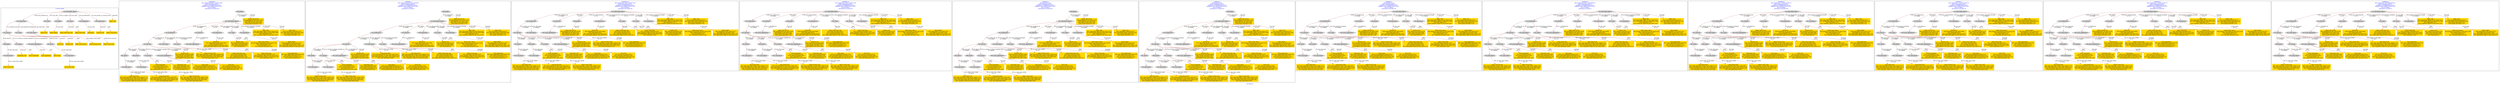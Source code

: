 digraph n0 {
fontcolor="blue"
remincross="true"
label="s02-dma.csv"
subgraph cluster_0 {
label="1-correct model"
n2[style="filled",color="white",fillcolor="lightgray",label="E12_Production1"];
n3[style="filled",color="white",fillcolor="lightgray",label="E21_Person1"];
n4[style="filled",color="white",fillcolor="lightgray",label="E55_Type2"];
n5[style="filled",color="white",fillcolor="lightgray",label="E52_Time-Span3"];
n6[style="filled",color="white",fillcolor="lightgray",label="E69_Death1"];
n7[style="filled",color="white",fillcolor="lightgray",label="E74_Group1"];
n8[style="filled",color="white",fillcolor="lightgray",label="E82_Actor_Appellation1"];
n9[style="filled",color="white",fillcolor="lightgray",label="E67_Birth1"];
n10[shape="plaintext",style="filled",fillcolor="gold",label="Artist URI"];
n11[style="filled",color="white",fillcolor="lightgray",label="E22_Man-Made_Object1"];
n12[style="filled",color="white",fillcolor="lightgray",label="E35_Title1"];
n13[style="filled",color="white",fillcolor="lightgray",label="E30_Right1"];
n14[style="filled",color="white",fillcolor="lightgray",label="E55_Type1"];
n15[style="filled",color="white",fillcolor="lightgray",label="E54_Dimension1"];
n16[style="filled",color="white",fillcolor="lightgray",label="E40_Legal_Body1"];
n17[shape="plaintext",style="filled",fillcolor="gold",label="Object_URI"];
n18[shape="plaintext",style="filled",fillcolor="gold",label="Object Rights"];
n19[shape="plaintext",style="filled",fillcolor="gold",label="Object Title"];
n20[shape="plaintext",style="filled",fillcolor="gold",label="Museum URI"];
n21[shape="plaintext",style="filled",fillcolor="gold",label="Object Link Source"];
n22[style="filled",color="white",fillcolor="lightgray",label="E52_Time-Span1"];
n23[shape="plaintext",style="filled",fillcolor="gold",label="Artist Birth Date"];
n24[style="filled",color="white",fillcolor="lightgray",label="E52_Time-Span2"];
n25[shape="plaintext",style="filled",fillcolor="gold",label="Artist Death Date"];
n26[shape="plaintext",style="filled",fillcolor="gold",label="Object Earliest Date"];
n27[shape="plaintext",style="filled",fillcolor="gold",label="Object Latest Date"];
n28[shape="plaintext",style="filled",fillcolor="gold",label="dimensions"];
n29[shape="plaintext",style="filled",fillcolor="gold",label="Object Work Type URI"];
n30[shape="plaintext",style="filled",fillcolor="gold",label="Object Work Type"];
n31[shape="plaintext",style="filled",fillcolor="gold",label="Medium URI"];
n32[shape="plaintext",style="filled",fillcolor="gold",label="Object Facet Value 1"];
n33[shape="plaintext",style="filled",fillcolor="gold",label="Nationality_URI"];
n34[shape="plaintext",style="filled",fillcolor="gold",label="Artist Nationality"];
n35[shape="plaintext",style="filled",fillcolor="gold",label="Artist Appellation"];
n36[shape="plaintext",style="filled",fillcolor="gold",label="Artist Name"];
}
subgraph cluster_1 {
label="candidate 0\nlink coherence:0.8285714285714286\nnode coherence:0.84375\nconfidence:0.4068963835197427\nmapping score:0.4695137067872827\ncost:232.99921\n-precision:0.54-recall:0.56"
n38[style="filled",color="white",fillcolor="lightgray",label="E12_Production1"];
n39[style="filled",color="white",fillcolor="lightgray",label="E21_Person1"];
n40[style="filled",color="white",fillcolor="lightgray",label="E52_Time-Span2"];
n41[style="filled",color="white",fillcolor="lightgray",label="E55_Type1"];
n42[style="filled",color="white",fillcolor="lightgray",label="E67_Birth1"];
n43[style="filled",color="white",fillcolor="lightgray",label="E69_Death1"];
n44[style="filled",color="white",fillcolor="lightgray",label="E74_Group1"];
n45[style="filled",color="white",fillcolor="lightgray",label="E82_Actor_Appellation1"];
n46[style="filled",color="white",fillcolor="lightgray",label="E21_Person2"];
n47[style="filled",color="white",fillcolor="lightgray",label="E82_Actor_Appellation2"];
n48[style="filled",color="white",fillcolor="lightgray",label="E22_Man-Made_Object1"];
n49[style="filled",color="white",fillcolor="lightgray",label="E54_Dimension1"];
n50[style="filled",color="white",fillcolor="lightgray",label="E55_Type2"];
n51[style="filled",color="white",fillcolor="lightgray",label="E8_Acquisition1"];
n52[style="filled",color="white",fillcolor="lightgray",label="E38_Image1"];
n53[style="filled",color="white",fillcolor="lightgray",label="E52_Time-Span1"];
n54[style="filled",color="white",fillcolor="lightgray",label="E52_Time-Span4"];
n55[shape="plaintext",style="filled",fillcolor="gold",label="Object Title\n[E22_Man-Made_Object,P3_has_note,0.311]\n[E73_Information_Object,P3_has_note,0.269]\n[E35_Title,label,0.237]\n[E33_Linguistic_Object,P3_has_note,0.182]"];
n56[shape="plaintext",style="filled",fillcolor="gold",label="Object_URI\n[E31_Document,classLink,0.427]\n[E22_Man-Made_Object,classLink,0.346]\n[E21_Person,classLink,0.114]\n[E38_Image,classLink,0.113]"];
n57[shape="plaintext",style="filled",fillcolor="gold",label="Medium URI\n[E57_Material,classLink,0.412]\n[E55_Type,classLink,0.386]\n[E74_Group,classLink,0.202]\n[E55_Type,label,0.0]"];
n58[shape="plaintext",style="filled",fillcolor="gold",label="Artist Name\n[E82_Actor_Appellation,label,0.551]\n[E22_Man-Made_Object,classLink,0.157]\n[E22_Man-Made_Object,P3_has_note,0.149]\n[E8_Acquisition,P3_has_note,0.143]"];
n59[shape="plaintext",style="filled",fillcolor="gold",label="Artist Nationality\n[E74_Group,label,0.514]\n[E74_Group,classLink,0.262]\n[E55_Type,label,0.13]\n[E8_Acquisition,P3_has_note,0.094]"];
n60[shape="plaintext",style="filled",fillcolor="gold",label="dimensions\n[E54_Dimension,P3_has_note,0.849]\n[E55_Type,label,0.052]\n[E22_Man-Made_Object,classLink,0.052]\n[E22_Man-Made_Object,P3_has_note,0.047]"];
n61[shape="plaintext",style="filled",fillcolor="gold",label="Artist Birth Date\n[E52_Time-Span,P82a_begin_of_the_begin,0.577]\n[E52_Time-Span,P82_at_some_time_within,0.313]\n[E52_Time-Span,P82b_end_of_the_end,0.062]\n[E33_Linguistic_Object,P3_has_note,0.049]"];
n62[shape="plaintext",style="filled",fillcolor="gold",label="Nationality_URI\n[E74_Group,classLink,0.644]\n[E55_Type,classLink,0.214]\n[E57_Material,classLink,0.113]\n[E74_Group,label,0.029]"];
n63[shape="plaintext",style="filled",fillcolor="gold",label="Object Earliest Date\n[E52_Time-Span,P82_at_some_time_within,0.34]\n[E52_Time-Span,P82a_begin_of_the_begin,0.313]\n[E52_Time-Span,P82b_end_of_the_end,0.246]\n[E52_Time-Span,label,0.101]"];
n64[shape="plaintext",style="filled",fillcolor="gold",label="Artist Death Date\n[E52_Time-Span,P82b_end_of_the_end,0.491]\n[E52_Time-Span,P82_at_some_time_within,0.319]\n[E52_Time-Span,P82a_begin_of_the_begin,0.105]\n[E52_Time-Span,label,0.086]"];
n65[shape="plaintext",style="filled",fillcolor="gold",label="Object Work Type URI\n[E55_Type,classLink,0.605]\n[E74_Group,classLink,0.201]\n[E57_Material,classLink,0.183]\n[E73_Information_Object,P3_has_note,0.011]"];
n66[shape="plaintext",style="filled",fillcolor="gold",label="Artist URI\n[E21_Person,classLink,0.502]\n[E31_Document,classLink,0.249]\n[E82_Actor_Appellation,classLink,0.133]\n[E39_Actor,classLink,0.116]"];
n67[shape="plaintext",style="filled",fillcolor="gold",label="Object Rights\n[E8_Acquisition,P3_has_note,0.427]\n[E30_Right,P3_has_note,0.346]\n[E22_Man-Made_Object,P3_has_note,0.116]\n[E73_Information_Object,P3_has_note,0.11]"];
n68[shape="plaintext",style="filled",fillcolor="gold",label="Object Link Source\n[E8_Acquisition,P3_has_note,0.428]\n[E30_Right,P3_has_note,0.24]\n[E39_Actor,P3_has_note,0.188]\n[E38_Image,classLink,0.144]"];
n69[shape="plaintext",style="filled",fillcolor="gold",label="Object Facet Value 1\n[E29_Design_or_Procedure,P3_has_note,0.345]\n[E57_Material,label,0.271]\n[E55_Type,label,0.216]\n[E57_Material,classLink,0.168]"];
n70[shape="plaintext",style="filled",fillcolor="gold",label="Artist Appellation\n[E82_Actor_Appellation,classLink,0.678]\n[E21_Person,classLink,0.172]\n[E31_Document,classLink,0.113]\n[E39_Actor,classLink,0.037]"];
n71[shape="plaintext",style="filled",fillcolor="gold",label="Museum URI\n[E31_Document,classLink,0.608]\n[E21_Person,classLink,0.163]\n[E38_Image,classLink,0.141]\n[E30_Right,P3_has_note,0.088]"];
n72[shape="plaintext",style="filled",fillcolor="gold",label="Object Work Type\n[E31_Document,classLink,0.347]\n[E33_Linguistic_Object,P3_has_note,0.262]\n[E73_Information_Object,P3_has_note,0.197]\n[E55_Type,label,0.195]"];
n73[shape="plaintext",style="filled",fillcolor="gold",label="Object Latest Date\n[E52_Time-Span,P82_at_some_time_within,0.332]\n[E52_Time-Span,P82a_begin_of_the_begin,0.307]\n[E52_Time-Span,P82b_end_of_the_end,0.268]\n[E52_Time-Span,label,0.093]"];
}
subgraph cluster_2 {
label="candidate 1\nlink coherence:0.8235294117647058\nnode coherence:0.84375\nconfidence:0.4068963835197427\nmapping score:0.4695137067872827\ncost:231.99926\n-precision:0.5-recall:0.5"
n75[style="filled",color="white",fillcolor="lightgray",label="E12_Production1"];
n76[style="filled",color="white",fillcolor="lightgray",label="E21_Person1"];
n77[style="filled",color="white",fillcolor="lightgray",label="E52_Time-Span2"];
n78[style="filled",color="white",fillcolor="lightgray",label="E55_Type1"];
n79[style="filled",color="white",fillcolor="lightgray",label="E69_Death1"];
n80[style="filled",color="white",fillcolor="lightgray",label="E74_Group1"];
n81[style="filled",color="white",fillcolor="lightgray",label="E82_Actor_Appellation1"];
n82[style="filled",color="white",fillcolor="lightgray",label="E21_Person2"];
n83[style="filled",color="white",fillcolor="lightgray",label="E82_Actor_Appellation2"];
n84[style="filled",color="white",fillcolor="lightgray",label="E22_Man-Made_Object1"];
n85[style="filled",color="white",fillcolor="lightgray",label="E54_Dimension1"];
n86[style="filled",color="white",fillcolor="lightgray",label="E55_Type2"];
n87[style="filled",color="white",fillcolor="lightgray",label="E8_Acquisition1"];
n88[style="filled",color="white",fillcolor="lightgray",label="E38_Image1"];
n89[style="filled",color="white",fillcolor="lightgray",label="E52_Time-Span3"];
n90[style="filled",color="white",fillcolor="lightgray",label="E52_Time-Span4"];
n91[shape="plaintext",style="filled",fillcolor="gold",label="Object Title\n[E22_Man-Made_Object,P3_has_note,0.311]\n[E73_Information_Object,P3_has_note,0.269]\n[E35_Title,label,0.237]\n[E33_Linguistic_Object,P3_has_note,0.182]"];
n92[shape="plaintext",style="filled",fillcolor="gold",label="Object_URI\n[E31_Document,classLink,0.427]\n[E22_Man-Made_Object,classLink,0.346]\n[E21_Person,classLink,0.114]\n[E38_Image,classLink,0.113]"];
n93[shape="plaintext",style="filled",fillcolor="gold",label="Medium URI\n[E57_Material,classLink,0.412]\n[E55_Type,classLink,0.386]\n[E74_Group,classLink,0.202]\n[E55_Type,label,0.0]"];
n94[shape="plaintext",style="filled",fillcolor="gold",label="Artist Name\n[E82_Actor_Appellation,label,0.551]\n[E22_Man-Made_Object,classLink,0.157]\n[E22_Man-Made_Object,P3_has_note,0.149]\n[E8_Acquisition,P3_has_note,0.143]"];
n95[shape="plaintext",style="filled",fillcolor="gold",label="Artist Nationality\n[E74_Group,label,0.514]\n[E74_Group,classLink,0.262]\n[E55_Type,label,0.13]\n[E8_Acquisition,P3_has_note,0.094]"];
n96[shape="plaintext",style="filled",fillcolor="gold",label="dimensions\n[E54_Dimension,P3_has_note,0.849]\n[E55_Type,label,0.052]\n[E22_Man-Made_Object,classLink,0.052]\n[E22_Man-Made_Object,P3_has_note,0.047]"];
n97[shape="plaintext",style="filled",fillcolor="gold",label="Nationality_URI\n[E74_Group,classLink,0.644]\n[E55_Type,classLink,0.214]\n[E57_Material,classLink,0.113]\n[E74_Group,label,0.029]"];
n98[shape="plaintext",style="filled",fillcolor="gold",label="Artist Death Date\n[E52_Time-Span,P82b_end_of_the_end,0.491]\n[E52_Time-Span,P82_at_some_time_within,0.319]\n[E52_Time-Span,P82a_begin_of_the_begin,0.105]\n[E52_Time-Span,label,0.086]"];
n99[shape="plaintext",style="filled",fillcolor="gold",label="Object Work Type URI\n[E55_Type,classLink,0.605]\n[E74_Group,classLink,0.201]\n[E57_Material,classLink,0.183]\n[E73_Information_Object,P3_has_note,0.011]"];
n100[shape="plaintext",style="filled",fillcolor="gold",label="Artist URI\n[E21_Person,classLink,0.502]\n[E31_Document,classLink,0.249]\n[E82_Actor_Appellation,classLink,0.133]\n[E39_Actor,classLink,0.116]"];
n101[shape="plaintext",style="filled",fillcolor="gold",label="Artist Birth Date\n[E52_Time-Span,P82a_begin_of_the_begin,0.577]\n[E52_Time-Span,P82_at_some_time_within,0.313]\n[E52_Time-Span,P82b_end_of_the_end,0.062]\n[E33_Linguistic_Object,P3_has_note,0.049]"];
n102[shape="plaintext",style="filled",fillcolor="gold",label="Object Rights\n[E8_Acquisition,P3_has_note,0.427]\n[E30_Right,P3_has_note,0.346]\n[E22_Man-Made_Object,P3_has_note,0.116]\n[E73_Information_Object,P3_has_note,0.11]"];
n103[shape="plaintext",style="filled",fillcolor="gold",label="Object Link Source\n[E8_Acquisition,P3_has_note,0.428]\n[E30_Right,P3_has_note,0.24]\n[E39_Actor,P3_has_note,0.188]\n[E38_Image,classLink,0.144]"];
n104[shape="plaintext",style="filled",fillcolor="gold",label="Object Facet Value 1\n[E29_Design_or_Procedure,P3_has_note,0.345]\n[E57_Material,label,0.271]\n[E55_Type,label,0.216]\n[E57_Material,classLink,0.168]"];
n105[shape="plaintext",style="filled",fillcolor="gold",label="Object Earliest Date\n[E52_Time-Span,P82_at_some_time_within,0.34]\n[E52_Time-Span,P82a_begin_of_the_begin,0.313]\n[E52_Time-Span,P82b_end_of_the_end,0.246]\n[E52_Time-Span,label,0.101]"];
n106[shape="plaintext",style="filled",fillcolor="gold",label="Artist Appellation\n[E82_Actor_Appellation,classLink,0.678]\n[E21_Person,classLink,0.172]\n[E31_Document,classLink,0.113]\n[E39_Actor,classLink,0.037]"];
n107[shape="plaintext",style="filled",fillcolor="gold",label="Museum URI\n[E31_Document,classLink,0.608]\n[E21_Person,classLink,0.163]\n[E38_Image,classLink,0.141]\n[E30_Right,P3_has_note,0.088]"];
n108[shape="plaintext",style="filled",fillcolor="gold",label="Object Work Type\n[E31_Document,classLink,0.347]\n[E33_Linguistic_Object,P3_has_note,0.262]\n[E73_Information_Object,P3_has_note,0.197]\n[E55_Type,label,0.195]"];
n109[shape="plaintext",style="filled",fillcolor="gold",label="Object Latest Date\n[E52_Time-Span,P82_at_some_time_within,0.332]\n[E52_Time-Span,P82a_begin_of_the_begin,0.307]\n[E52_Time-Span,P82b_end_of_the_end,0.268]\n[E52_Time-Span,label,0.093]"];
}
subgraph cluster_3 {
label="candidate 10\nlink coherence:0.7428571428571429\nnode coherence:0.84375\nconfidence:0.4068963835197427\nmapping score:0.4695137067872827\ncost:232.99932\n-precision:0.54-recall:0.56"
n111[style="filled",color="white",fillcolor="lightgray",label="E12_Production1"];
n112[style="filled",color="white",fillcolor="lightgray",label="E21_Person1"];
n113[style="filled",color="white",fillcolor="lightgray",label="E52_Time-Span2"];
n114[style="filled",color="white",fillcolor="lightgray",label="E67_Birth1"];
n115[style="filled",color="white",fillcolor="lightgray",label="E69_Death1"];
n116[style="filled",color="white",fillcolor="lightgray",label="E74_Group1"];
n117[style="filled",color="white",fillcolor="lightgray",label="E82_Actor_Appellation1"];
n118[style="filled",color="white",fillcolor="lightgray",label="E21_Person2"];
n119[style="filled",color="white",fillcolor="lightgray",label="E82_Actor_Appellation2"];
n120[style="filled",color="white",fillcolor="lightgray",label="E22_Man-Made_Object1"];
n121[style="filled",color="white",fillcolor="lightgray",label="E38_Image1"];
n122[style="filled",color="white",fillcolor="lightgray",label="E54_Dimension1"];
n123[style="filled",color="white",fillcolor="lightgray",label="E55_Type1"];
n124[style="filled",color="white",fillcolor="lightgray",label="E55_Type2"];
n125[style="filled",color="white",fillcolor="lightgray",label="E8_Acquisition1"];
n126[style="filled",color="white",fillcolor="lightgray",label="E52_Time-Span1"];
n127[style="filled",color="white",fillcolor="lightgray",label="E52_Time-Span3"];
n128[shape="plaintext",style="filled",fillcolor="gold",label="Object Title\n[E22_Man-Made_Object,P3_has_note,0.311]\n[E73_Information_Object,P3_has_note,0.269]\n[E35_Title,label,0.237]\n[E33_Linguistic_Object,P3_has_note,0.182]"];
n129[shape="plaintext",style="filled",fillcolor="gold",label="Object_URI\n[E31_Document,classLink,0.427]\n[E22_Man-Made_Object,classLink,0.346]\n[E21_Person,classLink,0.114]\n[E38_Image,classLink,0.113]"];
n130[shape="plaintext",style="filled",fillcolor="gold",label="Medium URI\n[E57_Material,classLink,0.412]\n[E55_Type,classLink,0.386]\n[E74_Group,classLink,0.202]\n[E55_Type,label,0.0]"];
n131[shape="plaintext",style="filled",fillcolor="gold",label="Artist Name\n[E82_Actor_Appellation,label,0.551]\n[E22_Man-Made_Object,classLink,0.157]\n[E22_Man-Made_Object,P3_has_note,0.149]\n[E8_Acquisition,P3_has_note,0.143]"];
n132[shape="plaintext",style="filled",fillcolor="gold",label="Artist Nationality\n[E74_Group,label,0.514]\n[E74_Group,classLink,0.262]\n[E55_Type,label,0.13]\n[E8_Acquisition,P3_has_note,0.094]"];
n133[shape="plaintext",style="filled",fillcolor="gold",label="dimensions\n[E54_Dimension,P3_has_note,0.849]\n[E55_Type,label,0.052]\n[E22_Man-Made_Object,classLink,0.052]\n[E22_Man-Made_Object,P3_has_note,0.047]"];
n134[shape="plaintext",style="filled",fillcolor="gold",label="Artist Birth Date\n[E52_Time-Span,P82a_begin_of_the_begin,0.577]\n[E52_Time-Span,P82_at_some_time_within,0.313]\n[E52_Time-Span,P82b_end_of_the_end,0.062]\n[E33_Linguistic_Object,P3_has_note,0.049]"];
n135[shape="plaintext",style="filled",fillcolor="gold",label="Nationality_URI\n[E74_Group,classLink,0.644]\n[E55_Type,classLink,0.214]\n[E57_Material,classLink,0.113]\n[E74_Group,label,0.029]"];
n136[shape="plaintext",style="filled",fillcolor="gold",label="Object Earliest Date\n[E52_Time-Span,P82_at_some_time_within,0.34]\n[E52_Time-Span,P82a_begin_of_the_begin,0.313]\n[E52_Time-Span,P82b_end_of_the_end,0.246]\n[E52_Time-Span,label,0.101]"];
n137[shape="plaintext",style="filled",fillcolor="gold",label="Artist Death Date\n[E52_Time-Span,P82b_end_of_the_end,0.491]\n[E52_Time-Span,P82_at_some_time_within,0.319]\n[E52_Time-Span,P82a_begin_of_the_begin,0.105]\n[E52_Time-Span,label,0.086]"];
n138[shape="plaintext",style="filled",fillcolor="gold",label="Object Work Type URI\n[E55_Type,classLink,0.605]\n[E74_Group,classLink,0.201]\n[E57_Material,classLink,0.183]\n[E73_Information_Object,P3_has_note,0.011]"];
n139[shape="plaintext",style="filled",fillcolor="gold",label="Artist URI\n[E21_Person,classLink,0.502]\n[E31_Document,classLink,0.249]\n[E82_Actor_Appellation,classLink,0.133]\n[E39_Actor,classLink,0.116]"];
n140[shape="plaintext",style="filled",fillcolor="gold",label="Object Rights\n[E8_Acquisition,P3_has_note,0.427]\n[E30_Right,P3_has_note,0.346]\n[E22_Man-Made_Object,P3_has_note,0.116]\n[E73_Information_Object,P3_has_note,0.11]"];
n141[shape="plaintext",style="filled",fillcolor="gold",label="Object Link Source\n[E8_Acquisition,P3_has_note,0.428]\n[E30_Right,P3_has_note,0.24]\n[E39_Actor,P3_has_note,0.188]\n[E38_Image,classLink,0.144]"];
n142[shape="plaintext",style="filled",fillcolor="gold",label="Object Facet Value 1\n[E29_Design_or_Procedure,P3_has_note,0.345]\n[E57_Material,label,0.271]\n[E55_Type,label,0.216]\n[E57_Material,classLink,0.168]"];
n143[shape="plaintext",style="filled",fillcolor="gold",label="Object Latest Date\n[E52_Time-Span,P82_at_some_time_within,0.332]\n[E52_Time-Span,P82a_begin_of_the_begin,0.307]\n[E52_Time-Span,P82b_end_of_the_end,0.268]\n[E52_Time-Span,label,0.093]"];
n144[shape="plaintext",style="filled",fillcolor="gold",label="Artist Appellation\n[E82_Actor_Appellation,classLink,0.678]\n[E21_Person,classLink,0.172]\n[E31_Document,classLink,0.113]\n[E39_Actor,classLink,0.037]"];
n145[shape="plaintext",style="filled",fillcolor="gold",label="Museum URI\n[E31_Document,classLink,0.608]\n[E21_Person,classLink,0.163]\n[E38_Image,classLink,0.141]\n[E30_Right,P3_has_note,0.088]"];
n146[shape="plaintext",style="filled",fillcolor="gold",label="Object Work Type\n[E31_Document,classLink,0.347]\n[E33_Linguistic_Object,P3_has_note,0.262]\n[E73_Information_Object,P3_has_note,0.197]\n[E55_Type,label,0.195]"];
}
subgraph cluster_4 {
label="candidate 11\nlink coherence:0.7428571428571429\nnode coherence:0.84375\nconfidence:0.4068963835197427\nmapping score:0.4695137067872827\ncost:232.99937\n-precision:0.51-recall:0.53"
n148[style="filled",color="white",fillcolor="lightgray",label="E12_Production1"];
n149[style="filled",color="white",fillcolor="lightgray",label="E21_Person1"];
n150[style="filled",color="white",fillcolor="lightgray",label="E67_Birth1"];
n151[style="filled",color="white",fillcolor="lightgray",label="E69_Death1"];
n152[style="filled",color="white",fillcolor="lightgray",label="E74_Group1"];
n153[style="filled",color="white",fillcolor="lightgray",label="E82_Actor_Appellation1"];
n154[style="filled",color="white",fillcolor="lightgray",label="E21_Person2"];
n155[style="filled",color="white",fillcolor="lightgray",label="E82_Actor_Appellation2"];
n156[style="filled",color="white",fillcolor="lightgray",label="E22_Man-Made_Object1"];
n157[style="filled",color="white",fillcolor="lightgray",label="E38_Image1"];
n158[style="filled",color="white",fillcolor="lightgray",label="E54_Dimension1"];
n159[style="filled",color="white",fillcolor="lightgray",label="E55_Type1"];
n160[style="filled",color="white",fillcolor="lightgray",label="E55_Type2"];
n161[style="filled",color="white",fillcolor="lightgray",label="E8_Acquisition1"];
n162[style="filled",color="white",fillcolor="lightgray",label="E52_Time-Span1"];
n163[style="filled",color="white",fillcolor="lightgray",label="E52_Time-Span3"];
n164[style="filled",color="white",fillcolor="lightgray",label="E52_Time-Span4"];
n165[shape="plaintext",style="filled",fillcolor="gold",label="Object Title\n[E22_Man-Made_Object,P3_has_note,0.311]\n[E73_Information_Object,P3_has_note,0.269]\n[E35_Title,label,0.237]\n[E33_Linguistic_Object,P3_has_note,0.182]"];
n166[shape="plaintext",style="filled",fillcolor="gold",label="Object_URI\n[E31_Document,classLink,0.427]\n[E22_Man-Made_Object,classLink,0.346]\n[E21_Person,classLink,0.114]\n[E38_Image,classLink,0.113]"];
n167[shape="plaintext",style="filled",fillcolor="gold",label="Medium URI\n[E57_Material,classLink,0.412]\n[E55_Type,classLink,0.386]\n[E74_Group,classLink,0.202]\n[E55_Type,label,0.0]"];
n168[shape="plaintext",style="filled",fillcolor="gold",label="Artist Name\n[E82_Actor_Appellation,label,0.551]\n[E22_Man-Made_Object,classLink,0.157]\n[E22_Man-Made_Object,P3_has_note,0.149]\n[E8_Acquisition,P3_has_note,0.143]"];
n169[shape="plaintext",style="filled",fillcolor="gold",label="Artist Nationality\n[E74_Group,label,0.514]\n[E74_Group,classLink,0.262]\n[E55_Type,label,0.13]\n[E8_Acquisition,P3_has_note,0.094]"];
n170[shape="plaintext",style="filled",fillcolor="gold",label="dimensions\n[E54_Dimension,P3_has_note,0.849]\n[E55_Type,label,0.052]\n[E22_Man-Made_Object,classLink,0.052]\n[E22_Man-Made_Object,P3_has_note,0.047]"];
n171[shape="plaintext",style="filled",fillcolor="gold",label="Artist Birth Date\n[E52_Time-Span,P82a_begin_of_the_begin,0.577]\n[E52_Time-Span,P82_at_some_time_within,0.313]\n[E52_Time-Span,P82b_end_of_the_end,0.062]\n[E33_Linguistic_Object,P3_has_note,0.049]"];
n172[shape="plaintext",style="filled",fillcolor="gold",label="Nationality_URI\n[E74_Group,classLink,0.644]\n[E55_Type,classLink,0.214]\n[E57_Material,classLink,0.113]\n[E74_Group,label,0.029]"];
n173[shape="plaintext",style="filled",fillcolor="gold",label="Artist Death Date\n[E52_Time-Span,P82b_end_of_the_end,0.491]\n[E52_Time-Span,P82_at_some_time_within,0.319]\n[E52_Time-Span,P82a_begin_of_the_begin,0.105]\n[E52_Time-Span,label,0.086]"];
n174[shape="plaintext",style="filled",fillcolor="gold",label="Object Work Type URI\n[E55_Type,classLink,0.605]\n[E74_Group,classLink,0.201]\n[E57_Material,classLink,0.183]\n[E73_Information_Object,P3_has_note,0.011]"];
n175[shape="plaintext",style="filled",fillcolor="gold",label="Artist URI\n[E21_Person,classLink,0.502]\n[E31_Document,classLink,0.249]\n[E82_Actor_Appellation,classLink,0.133]\n[E39_Actor,classLink,0.116]"];
n176[shape="plaintext",style="filled",fillcolor="gold",label="Object Rights\n[E8_Acquisition,P3_has_note,0.427]\n[E30_Right,P3_has_note,0.346]\n[E22_Man-Made_Object,P3_has_note,0.116]\n[E73_Information_Object,P3_has_note,0.11]"];
n177[shape="plaintext",style="filled",fillcolor="gold",label="Object Link Source\n[E8_Acquisition,P3_has_note,0.428]\n[E30_Right,P3_has_note,0.24]\n[E39_Actor,P3_has_note,0.188]\n[E38_Image,classLink,0.144]"];
n178[shape="plaintext",style="filled",fillcolor="gold",label="Object Facet Value 1\n[E29_Design_or_Procedure,P3_has_note,0.345]\n[E57_Material,label,0.271]\n[E55_Type,label,0.216]\n[E57_Material,classLink,0.168]"];
n179[shape="plaintext",style="filled",fillcolor="gold",label="Object Earliest Date\n[E52_Time-Span,P82_at_some_time_within,0.34]\n[E52_Time-Span,P82a_begin_of_the_begin,0.313]\n[E52_Time-Span,P82b_end_of_the_end,0.246]\n[E52_Time-Span,label,0.101]"];
n180[shape="plaintext",style="filled",fillcolor="gold",label="Artist Appellation\n[E82_Actor_Appellation,classLink,0.678]\n[E21_Person,classLink,0.172]\n[E31_Document,classLink,0.113]\n[E39_Actor,classLink,0.037]"];
n181[shape="plaintext",style="filled",fillcolor="gold",label="Museum URI\n[E31_Document,classLink,0.608]\n[E21_Person,classLink,0.163]\n[E38_Image,classLink,0.141]\n[E30_Right,P3_has_note,0.088]"];
n182[shape="plaintext",style="filled",fillcolor="gold",label="Object Work Type\n[E31_Document,classLink,0.347]\n[E33_Linguistic_Object,P3_has_note,0.262]\n[E73_Information_Object,P3_has_note,0.197]\n[E55_Type,label,0.195]"];
n183[shape="plaintext",style="filled",fillcolor="gold",label="Object Latest Date\n[E52_Time-Span,P82_at_some_time_within,0.332]\n[E52_Time-Span,P82a_begin_of_the_begin,0.307]\n[E52_Time-Span,P82b_end_of_the_end,0.268]\n[E52_Time-Span,label,0.093]"];
}
subgraph cluster_5 {
label="candidate 2\nlink coherence:0.8\nnode coherence:0.84375\nconfidence:0.4068963835197427\nmapping score:0.4695137067872827\ncost:232.99919\n-precision:0.54-recall:0.56"
n185[style="filled",color="white",fillcolor="lightgray",label="E12_Production1"];
n186[style="filled",color="white",fillcolor="lightgray",label="E21_Person1"];
n187[style="filled",color="white",fillcolor="lightgray",label="E52_Time-Span2"];
n188[style="filled",color="white",fillcolor="lightgray",label="E55_Type1"];
n189[style="filled",color="white",fillcolor="lightgray",label="E67_Birth1"];
n190[style="filled",color="white",fillcolor="lightgray",label="E69_Death1"];
n191[style="filled",color="white",fillcolor="lightgray",label="E74_Group1"];
n192[style="filled",color="white",fillcolor="lightgray",label="E82_Actor_Appellation1"];
n193[style="filled",color="white",fillcolor="lightgray",label="E21_Person2"];
n194[style="filled",color="white",fillcolor="lightgray",label="E82_Actor_Appellation2"];
n195[style="filled",color="white",fillcolor="lightgray",label="E22_Man-Made_Object1"];
n196[style="filled",color="white",fillcolor="lightgray",label="E54_Dimension1"];
n197[style="filled",color="white",fillcolor="lightgray",label="E55_Type2"];
n198[style="filled",color="white",fillcolor="lightgray",label="E8_Acquisition1"];
n199[style="filled",color="white",fillcolor="lightgray",label="E38_Image1"];
n200[style="filled",color="white",fillcolor="lightgray",label="E52_Time-Span1"];
n201[style="filled",color="white",fillcolor="lightgray",label="E52_Time-Span3"];
n202[shape="plaintext",style="filled",fillcolor="gold",label="Object Title\n[E22_Man-Made_Object,P3_has_note,0.311]\n[E73_Information_Object,P3_has_note,0.269]\n[E35_Title,label,0.237]\n[E33_Linguistic_Object,P3_has_note,0.182]"];
n203[shape="plaintext",style="filled",fillcolor="gold",label="Object_URI\n[E31_Document,classLink,0.427]\n[E22_Man-Made_Object,classLink,0.346]\n[E21_Person,classLink,0.114]\n[E38_Image,classLink,0.113]"];
n204[shape="plaintext",style="filled",fillcolor="gold",label="Medium URI\n[E57_Material,classLink,0.412]\n[E55_Type,classLink,0.386]\n[E74_Group,classLink,0.202]\n[E55_Type,label,0.0]"];
n205[shape="plaintext",style="filled",fillcolor="gold",label="Artist Name\n[E82_Actor_Appellation,label,0.551]\n[E22_Man-Made_Object,classLink,0.157]\n[E22_Man-Made_Object,P3_has_note,0.149]\n[E8_Acquisition,P3_has_note,0.143]"];
n206[shape="plaintext",style="filled",fillcolor="gold",label="Artist Nationality\n[E74_Group,label,0.514]\n[E74_Group,classLink,0.262]\n[E55_Type,label,0.13]\n[E8_Acquisition,P3_has_note,0.094]"];
n207[shape="plaintext",style="filled",fillcolor="gold",label="dimensions\n[E54_Dimension,P3_has_note,0.849]\n[E55_Type,label,0.052]\n[E22_Man-Made_Object,classLink,0.052]\n[E22_Man-Made_Object,P3_has_note,0.047]"];
n208[shape="plaintext",style="filled",fillcolor="gold",label="Artist Birth Date\n[E52_Time-Span,P82a_begin_of_the_begin,0.577]\n[E52_Time-Span,P82_at_some_time_within,0.313]\n[E52_Time-Span,P82b_end_of_the_end,0.062]\n[E33_Linguistic_Object,P3_has_note,0.049]"];
n209[shape="plaintext",style="filled",fillcolor="gold",label="Nationality_URI\n[E74_Group,classLink,0.644]\n[E55_Type,classLink,0.214]\n[E57_Material,classLink,0.113]\n[E74_Group,label,0.029]"];
n210[shape="plaintext",style="filled",fillcolor="gold",label="Object Earliest Date\n[E52_Time-Span,P82_at_some_time_within,0.34]\n[E52_Time-Span,P82a_begin_of_the_begin,0.313]\n[E52_Time-Span,P82b_end_of_the_end,0.246]\n[E52_Time-Span,label,0.101]"];
n211[shape="plaintext",style="filled",fillcolor="gold",label="Artist Death Date\n[E52_Time-Span,P82b_end_of_the_end,0.491]\n[E52_Time-Span,P82_at_some_time_within,0.319]\n[E52_Time-Span,P82a_begin_of_the_begin,0.105]\n[E52_Time-Span,label,0.086]"];
n212[shape="plaintext",style="filled",fillcolor="gold",label="Object Work Type URI\n[E55_Type,classLink,0.605]\n[E74_Group,classLink,0.201]\n[E57_Material,classLink,0.183]\n[E73_Information_Object,P3_has_note,0.011]"];
n213[shape="plaintext",style="filled",fillcolor="gold",label="Artist URI\n[E21_Person,classLink,0.502]\n[E31_Document,classLink,0.249]\n[E82_Actor_Appellation,classLink,0.133]\n[E39_Actor,classLink,0.116]"];
n214[shape="plaintext",style="filled",fillcolor="gold",label="Object Rights\n[E8_Acquisition,P3_has_note,0.427]\n[E30_Right,P3_has_note,0.346]\n[E22_Man-Made_Object,P3_has_note,0.116]\n[E73_Information_Object,P3_has_note,0.11]"];
n215[shape="plaintext",style="filled",fillcolor="gold",label="Object Link Source\n[E8_Acquisition,P3_has_note,0.428]\n[E30_Right,P3_has_note,0.24]\n[E39_Actor,P3_has_note,0.188]\n[E38_Image,classLink,0.144]"];
n216[shape="plaintext",style="filled",fillcolor="gold",label="Object Facet Value 1\n[E29_Design_or_Procedure,P3_has_note,0.345]\n[E57_Material,label,0.271]\n[E55_Type,label,0.216]\n[E57_Material,classLink,0.168]"];
n217[shape="plaintext",style="filled",fillcolor="gold",label="Object Latest Date\n[E52_Time-Span,P82_at_some_time_within,0.332]\n[E52_Time-Span,P82a_begin_of_the_begin,0.307]\n[E52_Time-Span,P82b_end_of_the_end,0.268]\n[E52_Time-Span,label,0.093]"];
n218[shape="plaintext",style="filled",fillcolor="gold",label="Artist Appellation\n[E82_Actor_Appellation,classLink,0.678]\n[E21_Person,classLink,0.172]\n[E31_Document,classLink,0.113]\n[E39_Actor,classLink,0.037]"];
n219[shape="plaintext",style="filled",fillcolor="gold",label="Museum URI\n[E31_Document,classLink,0.608]\n[E21_Person,classLink,0.163]\n[E38_Image,classLink,0.141]\n[E30_Right,P3_has_note,0.088]"];
n220[shape="plaintext",style="filled",fillcolor="gold",label="Object Work Type\n[E31_Document,classLink,0.347]\n[E33_Linguistic_Object,P3_has_note,0.262]\n[E73_Information_Object,P3_has_note,0.197]\n[E55_Type,label,0.195]"];
}
subgraph cluster_6 {
label="candidate 3\nlink coherence:0.8\nnode coherence:0.84375\nconfidence:0.4068963835197427\nmapping score:0.4695137067872827\ncost:232.99924\n-precision:0.51-recall:0.53"
n222[style="filled",color="white",fillcolor="lightgray",label="E12_Production1"];
n223[style="filled",color="white",fillcolor="lightgray",label="E21_Person1"];
n224[style="filled",color="white",fillcolor="lightgray",label="E55_Type1"];
n225[style="filled",color="white",fillcolor="lightgray",label="E67_Birth1"];
n226[style="filled",color="white",fillcolor="lightgray",label="E69_Death1"];
n227[style="filled",color="white",fillcolor="lightgray",label="E74_Group1"];
n228[style="filled",color="white",fillcolor="lightgray",label="E82_Actor_Appellation1"];
n229[style="filled",color="white",fillcolor="lightgray",label="E21_Person2"];
n230[style="filled",color="white",fillcolor="lightgray",label="E82_Actor_Appellation2"];
n231[style="filled",color="white",fillcolor="lightgray",label="E22_Man-Made_Object1"];
n232[style="filled",color="white",fillcolor="lightgray",label="E54_Dimension1"];
n233[style="filled",color="white",fillcolor="lightgray",label="E55_Type2"];
n234[style="filled",color="white",fillcolor="lightgray",label="E8_Acquisition1"];
n235[style="filled",color="white",fillcolor="lightgray",label="E38_Image1"];
n236[style="filled",color="white",fillcolor="lightgray",label="E52_Time-Span1"];
n237[style="filled",color="white",fillcolor="lightgray",label="E52_Time-Span3"];
n238[style="filled",color="white",fillcolor="lightgray",label="E52_Time-Span4"];
n239[shape="plaintext",style="filled",fillcolor="gold",label="Object Title\n[E22_Man-Made_Object,P3_has_note,0.311]\n[E73_Information_Object,P3_has_note,0.269]\n[E35_Title,label,0.237]\n[E33_Linguistic_Object,P3_has_note,0.182]"];
n240[shape="plaintext",style="filled",fillcolor="gold",label="Object_URI\n[E31_Document,classLink,0.427]\n[E22_Man-Made_Object,classLink,0.346]\n[E21_Person,classLink,0.114]\n[E38_Image,classLink,0.113]"];
n241[shape="plaintext",style="filled",fillcolor="gold",label="Medium URI\n[E57_Material,classLink,0.412]\n[E55_Type,classLink,0.386]\n[E74_Group,classLink,0.202]\n[E55_Type,label,0.0]"];
n242[shape="plaintext",style="filled",fillcolor="gold",label="Artist Name\n[E82_Actor_Appellation,label,0.551]\n[E22_Man-Made_Object,classLink,0.157]\n[E22_Man-Made_Object,P3_has_note,0.149]\n[E8_Acquisition,P3_has_note,0.143]"];
n243[shape="plaintext",style="filled",fillcolor="gold",label="Artist Nationality\n[E74_Group,label,0.514]\n[E74_Group,classLink,0.262]\n[E55_Type,label,0.13]\n[E8_Acquisition,P3_has_note,0.094]"];
n244[shape="plaintext",style="filled",fillcolor="gold",label="dimensions\n[E54_Dimension,P3_has_note,0.849]\n[E55_Type,label,0.052]\n[E22_Man-Made_Object,classLink,0.052]\n[E22_Man-Made_Object,P3_has_note,0.047]"];
n245[shape="plaintext",style="filled",fillcolor="gold",label="Artist Birth Date\n[E52_Time-Span,P82a_begin_of_the_begin,0.577]\n[E52_Time-Span,P82_at_some_time_within,0.313]\n[E52_Time-Span,P82b_end_of_the_end,0.062]\n[E33_Linguistic_Object,P3_has_note,0.049]"];
n246[shape="plaintext",style="filled",fillcolor="gold",label="Nationality_URI\n[E74_Group,classLink,0.644]\n[E55_Type,classLink,0.214]\n[E57_Material,classLink,0.113]\n[E74_Group,label,0.029]"];
n247[shape="plaintext",style="filled",fillcolor="gold",label="Artist Death Date\n[E52_Time-Span,P82b_end_of_the_end,0.491]\n[E52_Time-Span,P82_at_some_time_within,0.319]\n[E52_Time-Span,P82a_begin_of_the_begin,0.105]\n[E52_Time-Span,label,0.086]"];
n248[shape="plaintext",style="filled",fillcolor="gold",label="Object Work Type URI\n[E55_Type,classLink,0.605]\n[E74_Group,classLink,0.201]\n[E57_Material,classLink,0.183]\n[E73_Information_Object,P3_has_note,0.011]"];
n249[shape="plaintext",style="filled",fillcolor="gold",label="Artist URI\n[E21_Person,classLink,0.502]\n[E31_Document,classLink,0.249]\n[E82_Actor_Appellation,classLink,0.133]\n[E39_Actor,classLink,0.116]"];
n250[shape="plaintext",style="filled",fillcolor="gold",label="Object Rights\n[E8_Acquisition,P3_has_note,0.427]\n[E30_Right,P3_has_note,0.346]\n[E22_Man-Made_Object,P3_has_note,0.116]\n[E73_Information_Object,P3_has_note,0.11]"];
n251[shape="plaintext",style="filled",fillcolor="gold",label="Object Link Source\n[E8_Acquisition,P3_has_note,0.428]\n[E30_Right,P3_has_note,0.24]\n[E39_Actor,P3_has_note,0.188]\n[E38_Image,classLink,0.144]"];
n252[shape="plaintext",style="filled",fillcolor="gold",label="Object Facet Value 1\n[E29_Design_or_Procedure,P3_has_note,0.345]\n[E57_Material,label,0.271]\n[E55_Type,label,0.216]\n[E57_Material,classLink,0.168]"];
n253[shape="plaintext",style="filled",fillcolor="gold",label="Object Earliest Date\n[E52_Time-Span,P82_at_some_time_within,0.34]\n[E52_Time-Span,P82a_begin_of_the_begin,0.313]\n[E52_Time-Span,P82b_end_of_the_end,0.246]\n[E52_Time-Span,label,0.101]"];
n254[shape="plaintext",style="filled",fillcolor="gold",label="Artist Appellation\n[E82_Actor_Appellation,classLink,0.678]\n[E21_Person,classLink,0.172]\n[E31_Document,classLink,0.113]\n[E39_Actor,classLink,0.037]"];
n255[shape="plaintext",style="filled",fillcolor="gold",label="Museum URI\n[E31_Document,classLink,0.608]\n[E21_Person,classLink,0.163]\n[E38_Image,classLink,0.141]\n[E30_Right,P3_has_note,0.088]"];
n256[shape="plaintext",style="filled",fillcolor="gold",label="Object Work Type\n[E31_Document,classLink,0.347]\n[E33_Linguistic_Object,P3_has_note,0.262]\n[E73_Information_Object,P3_has_note,0.197]\n[E55_Type,label,0.195]"];
n257[shape="plaintext",style="filled",fillcolor="gold",label="Object Latest Date\n[E52_Time-Span,P82_at_some_time_within,0.332]\n[E52_Time-Span,P82a_begin_of_the_begin,0.307]\n[E52_Time-Span,P82b_end_of_the_end,0.268]\n[E52_Time-Span,label,0.093]"];
}
subgraph cluster_7 {
label="candidate 4\nlink coherence:0.8\nnode coherence:0.84375\nconfidence:0.4068963835197427\nmapping score:0.4695137067872827\ncost:232.99928\n-precision:0.54-recall:0.56"
n259[style="filled",color="white",fillcolor="lightgray",label="E12_Production1"];
n260[style="filled",color="white",fillcolor="lightgray",label="E21_Person1"];
n261[style="filled",color="white",fillcolor="lightgray",label="E52_Time-Span2"];
n262[style="filled",color="white",fillcolor="lightgray",label="E55_Type1"];
n263[style="filled",color="white",fillcolor="lightgray",label="E67_Birth1"];
n264[style="filled",color="white",fillcolor="lightgray",label="E69_Death1"];
n265[style="filled",color="white",fillcolor="lightgray",label="E74_Group1"];
n266[style="filled",color="white",fillcolor="lightgray",label="E82_Actor_Appellation1"];
n267[style="filled",color="white",fillcolor="lightgray",label="E21_Person2"];
n268[style="filled",color="white",fillcolor="lightgray",label="E82_Actor_Appellation2"];
n269[style="filled",color="white",fillcolor="lightgray",label="E22_Man-Made_Object1"];
n270[style="filled",color="white",fillcolor="lightgray",label="E38_Image1"];
n271[style="filled",color="white",fillcolor="lightgray",label="E54_Dimension1"];
n272[style="filled",color="white",fillcolor="lightgray",label="E55_Type2"];
n273[style="filled",color="white",fillcolor="lightgray",label="E8_Acquisition1"];
n274[style="filled",color="white",fillcolor="lightgray",label="E52_Time-Span1"];
n275[style="filled",color="white",fillcolor="lightgray",label="E52_Time-Span4"];
n276[shape="plaintext",style="filled",fillcolor="gold",label="Object Title\n[E22_Man-Made_Object,P3_has_note,0.311]\n[E73_Information_Object,P3_has_note,0.269]\n[E35_Title,label,0.237]\n[E33_Linguistic_Object,P3_has_note,0.182]"];
n277[shape="plaintext",style="filled",fillcolor="gold",label="Object_URI\n[E31_Document,classLink,0.427]\n[E22_Man-Made_Object,classLink,0.346]\n[E21_Person,classLink,0.114]\n[E38_Image,classLink,0.113]"];
n278[shape="plaintext",style="filled",fillcolor="gold",label="Medium URI\n[E57_Material,classLink,0.412]\n[E55_Type,classLink,0.386]\n[E74_Group,classLink,0.202]\n[E55_Type,label,0.0]"];
n279[shape="plaintext",style="filled",fillcolor="gold",label="Artist Name\n[E82_Actor_Appellation,label,0.551]\n[E22_Man-Made_Object,classLink,0.157]\n[E22_Man-Made_Object,P3_has_note,0.149]\n[E8_Acquisition,P3_has_note,0.143]"];
n280[shape="plaintext",style="filled",fillcolor="gold",label="Artist Nationality\n[E74_Group,label,0.514]\n[E74_Group,classLink,0.262]\n[E55_Type,label,0.13]\n[E8_Acquisition,P3_has_note,0.094]"];
n281[shape="plaintext",style="filled",fillcolor="gold",label="dimensions\n[E54_Dimension,P3_has_note,0.849]\n[E55_Type,label,0.052]\n[E22_Man-Made_Object,classLink,0.052]\n[E22_Man-Made_Object,P3_has_note,0.047]"];
n282[shape="plaintext",style="filled",fillcolor="gold",label="Artist Birth Date\n[E52_Time-Span,P82a_begin_of_the_begin,0.577]\n[E52_Time-Span,P82_at_some_time_within,0.313]\n[E52_Time-Span,P82b_end_of_the_end,0.062]\n[E33_Linguistic_Object,P3_has_note,0.049]"];
n283[shape="plaintext",style="filled",fillcolor="gold",label="Nationality_URI\n[E74_Group,classLink,0.644]\n[E55_Type,classLink,0.214]\n[E57_Material,classLink,0.113]\n[E74_Group,label,0.029]"];
n284[shape="plaintext",style="filled",fillcolor="gold",label="Object Earliest Date\n[E52_Time-Span,P82_at_some_time_within,0.34]\n[E52_Time-Span,P82a_begin_of_the_begin,0.313]\n[E52_Time-Span,P82b_end_of_the_end,0.246]\n[E52_Time-Span,label,0.101]"];
n285[shape="plaintext",style="filled",fillcolor="gold",label="Artist Death Date\n[E52_Time-Span,P82b_end_of_the_end,0.491]\n[E52_Time-Span,P82_at_some_time_within,0.319]\n[E52_Time-Span,P82a_begin_of_the_begin,0.105]\n[E52_Time-Span,label,0.086]"];
n286[shape="plaintext",style="filled",fillcolor="gold",label="Object Work Type URI\n[E55_Type,classLink,0.605]\n[E74_Group,classLink,0.201]\n[E57_Material,classLink,0.183]\n[E73_Information_Object,P3_has_note,0.011]"];
n287[shape="plaintext",style="filled",fillcolor="gold",label="Artist URI\n[E21_Person,classLink,0.502]\n[E31_Document,classLink,0.249]\n[E82_Actor_Appellation,classLink,0.133]\n[E39_Actor,classLink,0.116]"];
n288[shape="plaintext",style="filled",fillcolor="gold",label="Object Rights\n[E8_Acquisition,P3_has_note,0.427]\n[E30_Right,P3_has_note,0.346]\n[E22_Man-Made_Object,P3_has_note,0.116]\n[E73_Information_Object,P3_has_note,0.11]"];
n289[shape="plaintext",style="filled",fillcolor="gold",label="Object Link Source\n[E8_Acquisition,P3_has_note,0.428]\n[E30_Right,P3_has_note,0.24]\n[E39_Actor,P3_has_note,0.188]\n[E38_Image,classLink,0.144]"];
n290[shape="plaintext",style="filled",fillcolor="gold",label="Object Facet Value 1\n[E29_Design_or_Procedure,P3_has_note,0.345]\n[E57_Material,label,0.271]\n[E55_Type,label,0.216]\n[E57_Material,classLink,0.168]"];
n291[shape="plaintext",style="filled",fillcolor="gold",label="Artist Appellation\n[E82_Actor_Appellation,classLink,0.678]\n[E21_Person,classLink,0.172]\n[E31_Document,classLink,0.113]\n[E39_Actor,classLink,0.037]"];
n292[shape="plaintext",style="filled",fillcolor="gold",label="Museum URI\n[E31_Document,classLink,0.608]\n[E21_Person,classLink,0.163]\n[E38_Image,classLink,0.141]\n[E30_Right,P3_has_note,0.088]"];
n293[shape="plaintext",style="filled",fillcolor="gold",label="Object Work Type\n[E31_Document,classLink,0.347]\n[E33_Linguistic_Object,P3_has_note,0.262]\n[E73_Information_Object,P3_has_note,0.197]\n[E55_Type,label,0.195]"];
n294[shape="plaintext",style="filled",fillcolor="gold",label="Object Latest Date\n[E52_Time-Span,P82_at_some_time_within,0.332]\n[E52_Time-Span,P82a_begin_of_the_begin,0.307]\n[E52_Time-Span,P82b_end_of_the_end,0.268]\n[E52_Time-Span,label,0.093]"];
}
subgraph cluster_8 {
label="candidate 5\nlink coherence:0.7941176470588235\nnode coherence:0.84375\nconfidence:0.4068963835197427\nmapping score:0.4695137067872827\ncost:231.99933\n-precision:0.5-recall:0.5"
n296[style="filled",color="white",fillcolor="lightgray",label="E12_Production1"];
n297[style="filled",color="white",fillcolor="lightgray",label="E21_Person1"];
n298[style="filled",color="white",fillcolor="lightgray",label="E52_Time-Span2"];
n299[style="filled",color="white",fillcolor="lightgray",label="E55_Type1"];
n300[style="filled",color="white",fillcolor="lightgray",label="E69_Death1"];
n301[style="filled",color="white",fillcolor="lightgray",label="E74_Group1"];
n302[style="filled",color="white",fillcolor="lightgray",label="E82_Actor_Appellation1"];
n303[style="filled",color="white",fillcolor="lightgray",label="E21_Person2"];
n304[style="filled",color="white",fillcolor="lightgray",label="E82_Actor_Appellation2"];
n305[style="filled",color="white",fillcolor="lightgray",label="E22_Man-Made_Object1"];
n306[style="filled",color="white",fillcolor="lightgray",label="E38_Image1"];
n307[style="filled",color="white",fillcolor="lightgray",label="E54_Dimension1"];
n308[style="filled",color="white",fillcolor="lightgray",label="E55_Type2"];
n309[style="filled",color="white",fillcolor="lightgray",label="E8_Acquisition1"];
n310[style="filled",color="white",fillcolor="lightgray",label="E52_Time-Span3"];
n311[style="filled",color="white",fillcolor="lightgray",label="E52_Time-Span4"];
n312[shape="plaintext",style="filled",fillcolor="gold",label="Object Title\n[E22_Man-Made_Object,P3_has_note,0.311]\n[E73_Information_Object,P3_has_note,0.269]\n[E35_Title,label,0.237]\n[E33_Linguistic_Object,P3_has_note,0.182]"];
n313[shape="plaintext",style="filled",fillcolor="gold",label="Object_URI\n[E31_Document,classLink,0.427]\n[E22_Man-Made_Object,classLink,0.346]\n[E21_Person,classLink,0.114]\n[E38_Image,classLink,0.113]"];
n314[shape="plaintext",style="filled",fillcolor="gold",label="Medium URI\n[E57_Material,classLink,0.412]\n[E55_Type,classLink,0.386]\n[E74_Group,classLink,0.202]\n[E55_Type,label,0.0]"];
n315[shape="plaintext",style="filled",fillcolor="gold",label="Artist Name\n[E82_Actor_Appellation,label,0.551]\n[E22_Man-Made_Object,classLink,0.157]\n[E22_Man-Made_Object,P3_has_note,0.149]\n[E8_Acquisition,P3_has_note,0.143]"];
n316[shape="plaintext",style="filled",fillcolor="gold",label="Artist Nationality\n[E74_Group,label,0.514]\n[E74_Group,classLink,0.262]\n[E55_Type,label,0.13]\n[E8_Acquisition,P3_has_note,0.094]"];
n317[shape="plaintext",style="filled",fillcolor="gold",label="dimensions\n[E54_Dimension,P3_has_note,0.849]\n[E55_Type,label,0.052]\n[E22_Man-Made_Object,classLink,0.052]\n[E22_Man-Made_Object,P3_has_note,0.047]"];
n318[shape="plaintext",style="filled",fillcolor="gold",label="Nationality_URI\n[E74_Group,classLink,0.644]\n[E55_Type,classLink,0.214]\n[E57_Material,classLink,0.113]\n[E74_Group,label,0.029]"];
n319[shape="plaintext",style="filled",fillcolor="gold",label="Artist Death Date\n[E52_Time-Span,P82b_end_of_the_end,0.491]\n[E52_Time-Span,P82_at_some_time_within,0.319]\n[E52_Time-Span,P82a_begin_of_the_begin,0.105]\n[E52_Time-Span,label,0.086]"];
n320[shape="plaintext",style="filled",fillcolor="gold",label="Object Work Type URI\n[E55_Type,classLink,0.605]\n[E74_Group,classLink,0.201]\n[E57_Material,classLink,0.183]\n[E73_Information_Object,P3_has_note,0.011]"];
n321[shape="plaintext",style="filled",fillcolor="gold",label="Artist URI\n[E21_Person,classLink,0.502]\n[E31_Document,classLink,0.249]\n[E82_Actor_Appellation,classLink,0.133]\n[E39_Actor,classLink,0.116]"];
n322[shape="plaintext",style="filled",fillcolor="gold",label="Artist Birth Date\n[E52_Time-Span,P82a_begin_of_the_begin,0.577]\n[E52_Time-Span,P82_at_some_time_within,0.313]\n[E52_Time-Span,P82b_end_of_the_end,0.062]\n[E33_Linguistic_Object,P3_has_note,0.049]"];
n323[shape="plaintext",style="filled",fillcolor="gold",label="Object Rights\n[E8_Acquisition,P3_has_note,0.427]\n[E30_Right,P3_has_note,0.346]\n[E22_Man-Made_Object,P3_has_note,0.116]\n[E73_Information_Object,P3_has_note,0.11]"];
n324[shape="plaintext",style="filled",fillcolor="gold",label="Object Link Source\n[E8_Acquisition,P3_has_note,0.428]\n[E30_Right,P3_has_note,0.24]\n[E39_Actor,P3_has_note,0.188]\n[E38_Image,classLink,0.144]"];
n325[shape="plaintext",style="filled",fillcolor="gold",label="Object Facet Value 1\n[E29_Design_or_Procedure,P3_has_note,0.345]\n[E57_Material,label,0.271]\n[E55_Type,label,0.216]\n[E57_Material,classLink,0.168]"];
n326[shape="plaintext",style="filled",fillcolor="gold",label="Object Earliest Date\n[E52_Time-Span,P82_at_some_time_within,0.34]\n[E52_Time-Span,P82a_begin_of_the_begin,0.313]\n[E52_Time-Span,P82b_end_of_the_end,0.246]\n[E52_Time-Span,label,0.101]"];
n327[shape="plaintext",style="filled",fillcolor="gold",label="Artist Appellation\n[E82_Actor_Appellation,classLink,0.678]\n[E21_Person,classLink,0.172]\n[E31_Document,classLink,0.113]\n[E39_Actor,classLink,0.037]"];
n328[shape="plaintext",style="filled",fillcolor="gold",label="Museum URI\n[E31_Document,classLink,0.608]\n[E21_Person,classLink,0.163]\n[E38_Image,classLink,0.141]\n[E30_Right,P3_has_note,0.088]"];
n329[shape="plaintext",style="filled",fillcolor="gold",label="Object Work Type\n[E31_Document,classLink,0.347]\n[E33_Linguistic_Object,P3_has_note,0.262]\n[E73_Information_Object,P3_has_note,0.197]\n[E55_Type,label,0.195]"];
n330[shape="plaintext",style="filled",fillcolor="gold",label="Object Latest Date\n[E52_Time-Span,P82_at_some_time_within,0.332]\n[E52_Time-Span,P82a_begin_of_the_begin,0.307]\n[E52_Time-Span,P82b_end_of_the_end,0.268]\n[E52_Time-Span,label,0.093]"];
}
subgraph cluster_9 {
label="candidate 6\nlink coherence:0.7714285714285715\nnode coherence:0.84375\nconfidence:0.4068963835197427\nmapping score:0.4695137067872827\ncost:232.99926\n-precision:0.54-recall:0.56"
n332[style="filled",color="white",fillcolor="lightgray",label="E12_Production1"];
n333[style="filled",color="white",fillcolor="lightgray",label="E21_Person1"];
n334[style="filled",color="white",fillcolor="lightgray",label="E52_Time-Span2"];
n335[style="filled",color="white",fillcolor="lightgray",label="E55_Type1"];
n336[style="filled",color="white",fillcolor="lightgray",label="E67_Birth1"];
n337[style="filled",color="white",fillcolor="lightgray",label="E69_Death1"];
n338[style="filled",color="white",fillcolor="lightgray",label="E74_Group1"];
n339[style="filled",color="white",fillcolor="lightgray",label="E82_Actor_Appellation1"];
n340[style="filled",color="white",fillcolor="lightgray",label="E21_Person2"];
n341[style="filled",color="white",fillcolor="lightgray",label="E82_Actor_Appellation2"];
n342[style="filled",color="white",fillcolor="lightgray",label="E22_Man-Made_Object1"];
n343[style="filled",color="white",fillcolor="lightgray",label="E38_Image1"];
n344[style="filled",color="white",fillcolor="lightgray",label="E54_Dimension1"];
n345[style="filled",color="white",fillcolor="lightgray",label="E55_Type2"];
n346[style="filled",color="white",fillcolor="lightgray",label="E8_Acquisition1"];
n347[style="filled",color="white",fillcolor="lightgray",label="E52_Time-Span1"];
n348[style="filled",color="white",fillcolor="lightgray",label="E52_Time-Span3"];
n349[shape="plaintext",style="filled",fillcolor="gold",label="Object Title\n[E22_Man-Made_Object,P3_has_note,0.311]\n[E73_Information_Object,P3_has_note,0.269]\n[E35_Title,label,0.237]\n[E33_Linguistic_Object,P3_has_note,0.182]"];
n350[shape="plaintext",style="filled",fillcolor="gold",label="Object_URI\n[E31_Document,classLink,0.427]\n[E22_Man-Made_Object,classLink,0.346]\n[E21_Person,classLink,0.114]\n[E38_Image,classLink,0.113]"];
n351[shape="plaintext",style="filled",fillcolor="gold",label="Medium URI\n[E57_Material,classLink,0.412]\n[E55_Type,classLink,0.386]\n[E74_Group,classLink,0.202]\n[E55_Type,label,0.0]"];
n352[shape="plaintext",style="filled",fillcolor="gold",label="Artist Name\n[E82_Actor_Appellation,label,0.551]\n[E22_Man-Made_Object,classLink,0.157]\n[E22_Man-Made_Object,P3_has_note,0.149]\n[E8_Acquisition,P3_has_note,0.143]"];
n353[shape="plaintext",style="filled",fillcolor="gold",label="Artist Nationality\n[E74_Group,label,0.514]\n[E74_Group,classLink,0.262]\n[E55_Type,label,0.13]\n[E8_Acquisition,P3_has_note,0.094]"];
n354[shape="plaintext",style="filled",fillcolor="gold",label="dimensions\n[E54_Dimension,P3_has_note,0.849]\n[E55_Type,label,0.052]\n[E22_Man-Made_Object,classLink,0.052]\n[E22_Man-Made_Object,P3_has_note,0.047]"];
n355[shape="plaintext",style="filled",fillcolor="gold",label="Artist Birth Date\n[E52_Time-Span,P82a_begin_of_the_begin,0.577]\n[E52_Time-Span,P82_at_some_time_within,0.313]\n[E52_Time-Span,P82b_end_of_the_end,0.062]\n[E33_Linguistic_Object,P3_has_note,0.049]"];
n356[shape="plaintext",style="filled",fillcolor="gold",label="Nationality_URI\n[E74_Group,classLink,0.644]\n[E55_Type,classLink,0.214]\n[E57_Material,classLink,0.113]\n[E74_Group,label,0.029]"];
n357[shape="plaintext",style="filled",fillcolor="gold",label="Object Earliest Date\n[E52_Time-Span,P82_at_some_time_within,0.34]\n[E52_Time-Span,P82a_begin_of_the_begin,0.313]\n[E52_Time-Span,P82b_end_of_the_end,0.246]\n[E52_Time-Span,label,0.101]"];
n358[shape="plaintext",style="filled",fillcolor="gold",label="Artist Death Date\n[E52_Time-Span,P82b_end_of_the_end,0.491]\n[E52_Time-Span,P82_at_some_time_within,0.319]\n[E52_Time-Span,P82a_begin_of_the_begin,0.105]\n[E52_Time-Span,label,0.086]"];
n359[shape="plaintext",style="filled",fillcolor="gold",label="Object Work Type URI\n[E55_Type,classLink,0.605]\n[E74_Group,classLink,0.201]\n[E57_Material,classLink,0.183]\n[E73_Information_Object,P3_has_note,0.011]"];
n360[shape="plaintext",style="filled",fillcolor="gold",label="Artist URI\n[E21_Person,classLink,0.502]\n[E31_Document,classLink,0.249]\n[E82_Actor_Appellation,classLink,0.133]\n[E39_Actor,classLink,0.116]"];
n361[shape="plaintext",style="filled",fillcolor="gold",label="Object Rights\n[E8_Acquisition,P3_has_note,0.427]\n[E30_Right,P3_has_note,0.346]\n[E22_Man-Made_Object,P3_has_note,0.116]\n[E73_Information_Object,P3_has_note,0.11]"];
n362[shape="plaintext",style="filled",fillcolor="gold",label="Object Link Source\n[E8_Acquisition,P3_has_note,0.428]\n[E30_Right,P3_has_note,0.24]\n[E39_Actor,P3_has_note,0.188]\n[E38_Image,classLink,0.144]"];
n363[shape="plaintext",style="filled",fillcolor="gold",label="Object Facet Value 1\n[E29_Design_or_Procedure,P3_has_note,0.345]\n[E57_Material,label,0.271]\n[E55_Type,label,0.216]\n[E57_Material,classLink,0.168]"];
n364[shape="plaintext",style="filled",fillcolor="gold",label="Object Latest Date\n[E52_Time-Span,P82_at_some_time_within,0.332]\n[E52_Time-Span,P82a_begin_of_the_begin,0.307]\n[E52_Time-Span,P82b_end_of_the_end,0.268]\n[E52_Time-Span,label,0.093]"];
n365[shape="plaintext",style="filled",fillcolor="gold",label="Artist Appellation\n[E82_Actor_Appellation,classLink,0.678]\n[E21_Person,classLink,0.172]\n[E31_Document,classLink,0.113]\n[E39_Actor,classLink,0.037]"];
n366[shape="plaintext",style="filled",fillcolor="gold",label="Museum URI\n[E31_Document,classLink,0.608]\n[E21_Person,classLink,0.163]\n[E38_Image,classLink,0.141]\n[E30_Right,P3_has_note,0.088]"];
n367[shape="plaintext",style="filled",fillcolor="gold",label="Object Work Type\n[E31_Document,classLink,0.347]\n[E33_Linguistic_Object,P3_has_note,0.262]\n[E73_Information_Object,P3_has_note,0.197]\n[E55_Type,label,0.195]"];
}
subgraph cluster_10 {
label="candidate 7\nlink coherence:0.7714285714285715\nnode coherence:0.84375\nconfidence:0.4068963835197427\nmapping score:0.4695137067872827\ncost:232.99931\n-precision:0.51-recall:0.53"
n369[style="filled",color="white",fillcolor="lightgray",label="E12_Production1"];
n370[style="filled",color="white",fillcolor="lightgray",label="E21_Person1"];
n371[style="filled",color="white",fillcolor="lightgray",label="E55_Type1"];
n372[style="filled",color="white",fillcolor="lightgray",label="E67_Birth1"];
n373[style="filled",color="white",fillcolor="lightgray",label="E69_Death1"];
n374[style="filled",color="white",fillcolor="lightgray",label="E74_Group1"];
n375[style="filled",color="white",fillcolor="lightgray",label="E82_Actor_Appellation1"];
n376[style="filled",color="white",fillcolor="lightgray",label="E21_Person2"];
n377[style="filled",color="white",fillcolor="lightgray",label="E82_Actor_Appellation2"];
n378[style="filled",color="white",fillcolor="lightgray",label="E22_Man-Made_Object1"];
n379[style="filled",color="white",fillcolor="lightgray",label="E38_Image1"];
n380[style="filled",color="white",fillcolor="lightgray",label="E54_Dimension1"];
n381[style="filled",color="white",fillcolor="lightgray",label="E55_Type2"];
n382[style="filled",color="white",fillcolor="lightgray",label="E8_Acquisition1"];
n383[style="filled",color="white",fillcolor="lightgray",label="E52_Time-Span1"];
n384[style="filled",color="white",fillcolor="lightgray",label="E52_Time-Span3"];
n385[style="filled",color="white",fillcolor="lightgray",label="E52_Time-Span4"];
n386[shape="plaintext",style="filled",fillcolor="gold",label="Object Title\n[E22_Man-Made_Object,P3_has_note,0.311]\n[E73_Information_Object,P3_has_note,0.269]\n[E35_Title,label,0.237]\n[E33_Linguistic_Object,P3_has_note,0.182]"];
n387[shape="plaintext",style="filled",fillcolor="gold",label="Object_URI\n[E31_Document,classLink,0.427]\n[E22_Man-Made_Object,classLink,0.346]\n[E21_Person,classLink,0.114]\n[E38_Image,classLink,0.113]"];
n388[shape="plaintext",style="filled",fillcolor="gold",label="Medium URI\n[E57_Material,classLink,0.412]\n[E55_Type,classLink,0.386]\n[E74_Group,classLink,0.202]\n[E55_Type,label,0.0]"];
n389[shape="plaintext",style="filled",fillcolor="gold",label="Artist Name\n[E82_Actor_Appellation,label,0.551]\n[E22_Man-Made_Object,classLink,0.157]\n[E22_Man-Made_Object,P3_has_note,0.149]\n[E8_Acquisition,P3_has_note,0.143]"];
n390[shape="plaintext",style="filled",fillcolor="gold",label="Artist Nationality\n[E74_Group,label,0.514]\n[E74_Group,classLink,0.262]\n[E55_Type,label,0.13]\n[E8_Acquisition,P3_has_note,0.094]"];
n391[shape="plaintext",style="filled",fillcolor="gold",label="dimensions\n[E54_Dimension,P3_has_note,0.849]\n[E55_Type,label,0.052]\n[E22_Man-Made_Object,classLink,0.052]\n[E22_Man-Made_Object,P3_has_note,0.047]"];
n392[shape="plaintext",style="filled",fillcolor="gold",label="Artist Birth Date\n[E52_Time-Span,P82a_begin_of_the_begin,0.577]\n[E52_Time-Span,P82_at_some_time_within,0.313]\n[E52_Time-Span,P82b_end_of_the_end,0.062]\n[E33_Linguistic_Object,P3_has_note,0.049]"];
n393[shape="plaintext",style="filled",fillcolor="gold",label="Nationality_URI\n[E74_Group,classLink,0.644]\n[E55_Type,classLink,0.214]\n[E57_Material,classLink,0.113]\n[E74_Group,label,0.029]"];
n394[shape="plaintext",style="filled",fillcolor="gold",label="Artist Death Date\n[E52_Time-Span,P82b_end_of_the_end,0.491]\n[E52_Time-Span,P82_at_some_time_within,0.319]\n[E52_Time-Span,P82a_begin_of_the_begin,0.105]\n[E52_Time-Span,label,0.086]"];
n395[shape="plaintext",style="filled",fillcolor="gold",label="Object Work Type URI\n[E55_Type,classLink,0.605]\n[E74_Group,classLink,0.201]\n[E57_Material,classLink,0.183]\n[E73_Information_Object,P3_has_note,0.011]"];
n396[shape="plaintext",style="filled",fillcolor="gold",label="Artist URI\n[E21_Person,classLink,0.502]\n[E31_Document,classLink,0.249]\n[E82_Actor_Appellation,classLink,0.133]\n[E39_Actor,classLink,0.116]"];
n397[shape="plaintext",style="filled",fillcolor="gold",label="Object Rights\n[E8_Acquisition,P3_has_note,0.427]\n[E30_Right,P3_has_note,0.346]\n[E22_Man-Made_Object,P3_has_note,0.116]\n[E73_Information_Object,P3_has_note,0.11]"];
n398[shape="plaintext",style="filled",fillcolor="gold",label="Object Link Source\n[E8_Acquisition,P3_has_note,0.428]\n[E30_Right,P3_has_note,0.24]\n[E39_Actor,P3_has_note,0.188]\n[E38_Image,classLink,0.144]"];
n399[shape="plaintext",style="filled",fillcolor="gold",label="Object Facet Value 1\n[E29_Design_or_Procedure,P3_has_note,0.345]\n[E57_Material,label,0.271]\n[E55_Type,label,0.216]\n[E57_Material,classLink,0.168]"];
n400[shape="plaintext",style="filled",fillcolor="gold",label="Object Earliest Date\n[E52_Time-Span,P82_at_some_time_within,0.34]\n[E52_Time-Span,P82a_begin_of_the_begin,0.313]\n[E52_Time-Span,P82b_end_of_the_end,0.246]\n[E52_Time-Span,label,0.101]"];
n401[shape="plaintext",style="filled",fillcolor="gold",label="Artist Appellation\n[E82_Actor_Appellation,classLink,0.678]\n[E21_Person,classLink,0.172]\n[E31_Document,classLink,0.113]\n[E39_Actor,classLink,0.037]"];
n402[shape="plaintext",style="filled",fillcolor="gold",label="Museum URI\n[E31_Document,classLink,0.608]\n[E21_Person,classLink,0.163]\n[E38_Image,classLink,0.141]\n[E30_Right,P3_has_note,0.088]"];
n403[shape="plaintext",style="filled",fillcolor="gold",label="Object Work Type\n[E31_Document,classLink,0.347]\n[E33_Linguistic_Object,P3_has_note,0.262]\n[E73_Information_Object,P3_has_note,0.197]\n[E55_Type,label,0.195]"];
n404[shape="plaintext",style="filled",fillcolor="gold",label="Object Latest Date\n[E52_Time-Span,P82_at_some_time_within,0.332]\n[E52_Time-Span,P82a_begin_of_the_begin,0.307]\n[E52_Time-Span,P82b_end_of_the_end,0.268]\n[E52_Time-Span,label,0.093]"];
}
subgraph cluster_11 {
label="candidate 8\nlink coherence:0.7714285714285715\nnode coherence:0.84375\nconfidence:0.4068963835197427\nmapping score:0.4695137067872827\ncost:232.99934\n-precision:0.54-recall:0.56"
n406[style="filled",color="white",fillcolor="lightgray",label="E12_Production1"];
n407[style="filled",color="white",fillcolor="lightgray",label="E21_Person1"];
n408[style="filled",color="white",fillcolor="lightgray",label="E52_Time-Span2"];
n409[style="filled",color="white",fillcolor="lightgray",label="E67_Birth1"];
n410[style="filled",color="white",fillcolor="lightgray",label="E69_Death1"];
n411[style="filled",color="white",fillcolor="lightgray",label="E74_Group1"];
n412[style="filled",color="white",fillcolor="lightgray",label="E82_Actor_Appellation1"];
n413[style="filled",color="white",fillcolor="lightgray",label="E21_Person2"];
n414[style="filled",color="white",fillcolor="lightgray",label="E82_Actor_Appellation2"];
n415[style="filled",color="white",fillcolor="lightgray",label="E22_Man-Made_Object1"];
n416[style="filled",color="white",fillcolor="lightgray",label="E38_Image1"];
n417[style="filled",color="white",fillcolor="lightgray",label="E54_Dimension1"];
n418[style="filled",color="white",fillcolor="lightgray",label="E55_Type1"];
n419[style="filled",color="white",fillcolor="lightgray",label="E55_Type2"];
n420[style="filled",color="white",fillcolor="lightgray",label="E8_Acquisition1"];
n421[style="filled",color="white",fillcolor="lightgray",label="E52_Time-Span1"];
n422[style="filled",color="white",fillcolor="lightgray",label="E52_Time-Span4"];
n423[shape="plaintext",style="filled",fillcolor="gold",label="Object Title\n[E22_Man-Made_Object,P3_has_note,0.311]\n[E73_Information_Object,P3_has_note,0.269]\n[E35_Title,label,0.237]\n[E33_Linguistic_Object,P3_has_note,0.182]"];
n424[shape="plaintext",style="filled",fillcolor="gold",label="Object_URI\n[E31_Document,classLink,0.427]\n[E22_Man-Made_Object,classLink,0.346]\n[E21_Person,classLink,0.114]\n[E38_Image,classLink,0.113]"];
n425[shape="plaintext",style="filled",fillcolor="gold",label="Medium URI\n[E57_Material,classLink,0.412]\n[E55_Type,classLink,0.386]\n[E74_Group,classLink,0.202]\n[E55_Type,label,0.0]"];
n426[shape="plaintext",style="filled",fillcolor="gold",label="Artist Name\n[E82_Actor_Appellation,label,0.551]\n[E22_Man-Made_Object,classLink,0.157]\n[E22_Man-Made_Object,P3_has_note,0.149]\n[E8_Acquisition,P3_has_note,0.143]"];
n427[shape="plaintext",style="filled",fillcolor="gold",label="Artist Nationality\n[E74_Group,label,0.514]\n[E74_Group,classLink,0.262]\n[E55_Type,label,0.13]\n[E8_Acquisition,P3_has_note,0.094]"];
n428[shape="plaintext",style="filled",fillcolor="gold",label="dimensions\n[E54_Dimension,P3_has_note,0.849]\n[E55_Type,label,0.052]\n[E22_Man-Made_Object,classLink,0.052]\n[E22_Man-Made_Object,P3_has_note,0.047]"];
n429[shape="plaintext",style="filled",fillcolor="gold",label="Artist Birth Date\n[E52_Time-Span,P82a_begin_of_the_begin,0.577]\n[E52_Time-Span,P82_at_some_time_within,0.313]\n[E52_Time-Span,P82b_end_of_the_end,0.062]\n[E33_Linguistic_Object,P3_has_note,0.049]"];
n430[shape="plaintext",style="filled",fillcolor="gold",label="Nationality_URI\n[E74_Group,classLink,0.644]\n[E55_Type,classLink,0.214]\n[E57_Material,classLink,0.113]\n[E74_Group,label,0.029]"];
n431[shape="plaintext",style="filled",fillcolor="gold",label="Object Earliest Date\n[E52_Time-Span,P82_at_some_time_within,0.34]\n[E52_Time-Span,P82a_begin_of_the_begin,0.313]\n[E52_Time-Span,P82b_end_of_the_end,0.246]\n[E52_Time-Span,label,0.101]"];
n432[shape="plaintext",style="filled",fillcolor="gold",label="Artist Death Date\n[E52_Time-Span,P82b_end_of_the_end,0.491]\n[E52_Time-Span,P82_at_some_time_within,0.319]\n[E52_Time-Span,P82a_begin_of_the_begin,0.105]\n[E52_Time-Span,label,0.086]"];
n433[shape="plaintext",style="filled",fillcolor="gold",label="Object Work Type URI\n[E55_Type,classLink,0.605]\n[E74_Group,classLink,0.201]\n[E57_Material,classLink,0.183]\n[E73_Information_Object,P3_has_note,0.011]"];
n434[shape="plaintext",style="filled",fillcolor="gold",label="Artist URI\n[E21_Person,classLink,0.502]\n[E31_Document,classLink,0.249]\n[E82_Actor_Appellation,classLink,0.133]\n[E39_Actor,classLink,0.116]"];
n435[shape="plaintext",style="filled",fillcolor="gold",label="Object Rights\n[E8_Acquisition,P3_has_note,0.427]\n[E30_Right,P3_has_note,0.346]\n[E22_Man-Made_Object,P3_has_note,0.116]\n[E73_Information_Object,P3_has_note,0.11]"];
n436[shape="plaintext",style="filled",fillcolor="gold",label="Object Link Source\n[E8_Acquisition,P3_has_note,0.428]\n[E30_Right,P3_has_note,0.24]\n[E39_Actor,P3_has_note,0.188]\n[E38_Image,classLink,0.144]"];
n437[shape="plaintext",style="filled",fillcolor="gold",label="Object Facet Value 1\n[E29_Design_or_Procedure,P3_has_note,0.345]\n[E57_Material,label,0.271]\n[E55_Type,label,0.216]\n[E57_Material,classLink,0.168]"];
n438[shape="plaintext",style="filled",fillcolor="gold",label="Artist Appellation\n[E82_Actor_Appellation,classLink,0.678]\n[E21_Person,classLink,0.172]\n[E31_Document,classLink,0.113]\n[E39_Actor,classLink,0.037]"];
n439[shape="plaintext",style="filled",fillcolor="gold",label="Museum URI\n[E31_Document,classLink,0.608]\n[E21_Person,classLink,0.163]\n[E38_Image,classLink,0.141]\n[E30_Right,P3_has_note,0.088]"];
n440[shape="plaintext",style="filled",fillcolor="gold",label="Object Work Type\n[E31_Document,classLink,0.347]\n[E33_Linguistic_Object,P3_has_note,0.262]\n[E73_Information_Object,P3_has_note,0.197]\n[E55_Type,label,0.195]"];
n441[shape="plaintext",style="filled",fillcolor="gold",label="Object Latest Date\n[E52_Time-Span,P82_at_some_time_within,0.332]\n[E52_Time-Span,P82a_begin_of_the_begin,0.307]\n[E52_Time-Span,P82b_end_of_the_end,0.268]\n[E52_Time-Span,label,0.093]"];
}
subgraph cluster_12 {
label="candidate 9\nlink coherence:0.7647058823529411\nnode coherence:0.84375\nconfidence:0.4068963835197427\nmapping score:0.4695137067872827\ncost:231.99939\n-precision:0.5-recall:0.5"
n443[style="filled",color="white",fillcolor="lightgray",label="E12_Production1"];
n444[style="filled",color="white",fillcolor="lightgray",label="E21_Person1"];
n445[style="filled",color="white",fillcolor="lightgray",label="E52_Time-Span2"];
n446[style="filled",color="white",fillcolor="lightgray",label="E69_Death1"];
n447[style="filled",color="white",fillcolor="lightgray",label="E74_Group1"];
n448[style="filled",color="white",fillcolor="lightgray",label="E82_Actor_Appellation1"];
n449[style="filled",color="white",fillcolor="lightgray",label="E21_Person2"];
n450[style="filled",color="white",fillcolor="lightgray",label="E82_Actor_Appellation2"];
n451[style="filled",color="white",fillcolor="lightgray",label="E22_Man-Made_Object1"];
n452[style="filled",color="white",fillcolor="lightgray",label="E38_Image1"];
n453[style="filled",color="white",fillcolor="lightgray",label="E54_Dimension1"];
n454[style="filled",color="white",fillcolor="lightgray",label="E55_Type1"];
n455[style="filled",color="white",fillcolor="lightgray",label="E55_Type2"];
n456[style="filled",color="white",fillcolor="lightgray",label="E8_Acquisition1"];
n457[style="filled",color="white",fillcolor="lightgray",label="E52_Time-Span3"];
n458[style="filled",color="white",fillcolor="lightgray",label="E52_Time-Span4"];
n459[shape="plaintext",style="filled",fillcolor="gold",label="Object Title\n[E22_Man-Made_Object,P3_has_note,0.311]\n[E73_Information_Object,P3_has_note,0.269]\n[E35_Title,label,0.237]\n[E33_Linguistic_Object,P3_has_note,0.182]"];
n460[shape="plaintext",style="filled",fillcolor="gold",label="Object_URI\n[E31_Document,classLink,0.427]\n[E22_Man-Made_Object,classLink,0.346]\n[E21_Person,classLink,0.114]\n[E38_Image,classLink,0.113]"];
n461[shape="plaintext",style="filled",fillcolor="gold",label="Medium URI\n[E57_Material,classLink,0.412]\n[E55_Type,classLink,0.386]\n[E74_Group,classLink,0.202]\n[E55_Type,label,0.0]"];
n462[shape="plaintext",style="filled",fillcolor="gold",label="Artist Name\n[E82_Actor_Appellation,label,0.551]\n[E22_Man-Made_Object,classLink,0.157]\n[E22_Man-Made_Object,P3_has_note,0.149]\n[E8_Acquisition,P3_has_note,0.143]"];
n463[shape="plaintext",style="filled",fillcolor="gold",label="Artist Nationality\n[E74_Group,label,0.514]\n[E74_Group,classLink,0.262]\n[E55_Type,label,0.13]\n[E8_Acquisition,P3_has_note,0.094]"];
n464[shape="plaintext",style="filled",fillcolor="gold",label="dimensions\n[E54_Dimension,P3_has_note,0.849]\n[E55_Type,label,0.052]\n[E22_Man-Made_Object,classLink,0.052]\n[E22_Man-Made_Object,P3_has_note,0.047]"];
n465[shape="plaintext",style="filled",fillcolor="gold",label="Nationality_URI\n[E74_Group,classLink,0.644]\n[E55_Type,classLink,0.214]\n[E57_Material,classLink,0.113]\n[E74_Group,label,0.029]"];
n466[shape="plaintext",style="filled",fillcolor="gold",label="Artist Death Date\n[E52_Time-Span,P82b_end_of_the_end,0.491]\n[E52_Time-Span,P82_at_some_time_within,0.319]\n[E52_Time-Span,P82a_begin_of_the_begin,0.105]\n[E52_Time-Span,label,0.086]"];
n467[shape="plaintext",style="filled",fillcolor="gold",label="Object Work Type URI\n[E55_Type,classLink,0.605]\n[E74_Group,classLink,0.201]\n[E57_Material,classLink,0.183]\n[E73_Information_Object,P3_has_note,0.011]"];
n468[shape="plaintext",style="filled",fillcolor="gold",label="Artist URI\n[E21_Person,classLink,0.502]\n[E31_Document,classLink,0.249]\n[E82_Actor_Appellation,classLink,0.133]\n[E39_Actor,classLink,0.116]"];
n469[shape="plaintext",style="filled",fillcolor="gold",label="Artist Birth Date\n[E52_Time-Span,P82a_begin_of_the_begin,0.577]\n[E52_Time-Span,P82_at_some_time_within,0.313]\n[E52_Time-Span,P82b_end_of_the_end,0.062]\n[E33_Linguistic_Object,P3_has_note,0.049]"];
n470[shape="plaintext",style="filled",fillcolor="gold",label="Object Rights\n[E8_Acquisition,P3_has_note,0.427]\n[E30_Right,P3_has_note,0.346]\n[E22_Man-Made_Object,P3_has_note,0.116]\n[E73_Information_Object,P3_has_note,0.11]"];
n471[shape="plaintext",style="filled",fillcolor="gold",label="Object Link Source\n[E8_Acquisition,P3_has_note,0.428]\n[E30_Right,P3_has_note,0.24]\n[E39_Actor,P3_has_note,0.188]\n[E38_Image,classLink,0.144]"];
n472[shape="plaintext",style="filled",fillcolor="gold",label="Object Facet Value 1\n[E29_Design_or_Procedure,P3_has_note,0.345]\n[E57_Material,label,0.271]\n[E55_Type,label,0.216]\n[E57_Material,classLink,0.168]"];
n473[shape="plaintext",style="filled",fillcolor="gold",label="Object Earliest Date\n[E52_Time-Span,P82_at_some_time_within,0.34]\n[E52_Time-Span,P82a_begin_of_the_begin,0.313]\n[E52_Time-Span,P82b_end_of_the_end,0.246]\n[E52_Time-Span,label,0.101]"];
n474[shape="plaintext",style="filled",fillcolor="gold",label="Artist Appellation\n[E82_Actor_Appellation,classLink,0.678]\n[E21_Person,classLink,0.172]\n[E31_Document,classLink,0.113]\n[E39_Actor,classLink,0.037]"];
n475[shape="plaintext",style="filled",fillcolor="gold",label="Museum URI\n[E31_Document,classLink,0.608]\n[E21_Person,classLink,0.163]\n[E38_Image,classLink,0.141]\n[E30_Right,P3_has_note,0.088]"];
n476[shape="plaintext",style="filled",fillcolor="gold",label="Object Work Type\n[E31_Document,classLink,0.347]\n[E33_Linguistic_Object,P3_has_note,0.262]\n[E73_Information_Object,P3_has_note,0.197]\n[E55_Type,label,0.195]"];
n477[shape="plaintext",style="filled",fillcolor="gold",label="Object Latest Date\n[E52_Time-Span,P82_at_some_time_within,0.332]\n[E52_Time-Span,P82a_begin_of_the_begin,0.307]\n[E52_Time-Span,P82b_end_of_the_end,0.268]\n[E52_Time-Span,label,0.093]"];
}
n2 -> n3[color="brown",fontcolor="black",label="P14_carried_out_by"]
n2 -> n4[color="brown",fontcolor="black",label="P32_used_general_technique"]
n2 -> n5[color="brown",fontcolor="black",label="P4_has_time-span"]
n3 -> n6[color="brown",fontcolor="black",label="P100i_died_in"]
n3 -> n7[color="brown",fontcolor="black",label="P107i_is_current_or_former_member_of"]
n3 -> n8[color="brown",fontcolor="black",label="P131_is_identified_by"]
n3 -> n9[color="brown",fontcolor="black",label="P98i_was_born"]
n3 -> n10[color="brown",fontcolor="black",label="classLink"]
n11 -> n12[color="brown",fontcolor="black",label="P102_has_title"]
n11 -> n13[color="brown",fontcolor="black",label="P104_is_subject_to"]
n11 -> n2[color="brown",fontcolor="black",label="P108i_was_produced_by"]
n11 -> n14[color="brown",fontcolor="black",label="P2_has_type"]
n11 -> n15[color="brown",fontcolor="black",label="P43_has_dimension"]
n11 -> n16[color="brown",fontcolor="black",label="P51_has_former_or_current_owner"]
n11 -> n17[color="brown",fontcolor="black",label="classLink"]
n13 -> n18[color="brown",fontcolor="black",label="P3_has_note"]
n12 -> n19[color="brown",fontcolor="black",label="label"]
n16 -> n20[color="brown",fontcolor="black",label="classLink"]
n16 -> n21[color="brown",fontcolor="black",label="label"]
n22 -> n23[color="brown",fontcolor="black",label="P82_at_some_time_within"]
n24 -> n25[color="brown",fontcolor="black",label="P82_at_some_time_within"]
n5 -> n26[color="brown",fontcolor="black",label="P82a_begin_of_the_begin"]
n5 -> n27[color="brown",fontcolor="black",label="P82b_end_of_the_end"]
n15 -> n28[color="brown",fontcolor="black",label="P3_has_note"]
n14 -> n29[color="brown",fontcolor="black",label="classLink"]
n14 -> n30[color="brown",fontcolor="black",label="label"]
n4 -> n31[color="brown",fontcolor="black",label="classLink"]
n4 -> n32[color="brown",fontcolor="black",label="label"]
n9 -> n22[color="brown",fontcolor="black",label="P4_has_time-span"]
n6 -> n24[color="brown",fontcolor="black",label="P4_has_time-span"]
n7 -> n33[color="brown",fontcolor="black",label="classLink"]
n7 -> n34[color="brown",fontcolor="black",label="label"]
n8 -> n35[color="brown",fontcolor="black",label="classLink"]
n8 -> n36[color="brown",fontcolor="black",label="label"]
n38 -> n39[color="brown",fontcolor="black",label="P14_carried_out_by\nw=0.99991"]
n38 -> n40[color="brown",fontcolor="black",label="P4_has_time-span\nw=0.99995"]
n38 -> n41[color="brown",fontcolor="black",label="P32_used_general_technique\nw=0.99994"]
n39 -> n42[color="brown",fontcolor="black",label="P98i_was_born\nw=0.99995"]
n39 -> n43[color="brown",fontcolor="black",label="P100i_died_in\nw=0.99995"]
n39 -> n44[color="brown",fontcolor="black",label="P107i_is_current_or_former_member_of\nw=0.99995"]
n39 -> n45[color="brown",fontcolor="black",label="P131_is_identified_by\nw=0.99991"]
n46 -> n47[color="brown",fontcolor="black",label="P131_is_identified_by\nw=1.0"]
n48 -> n38[color="brown",fontcolor="black",label="P108i_was_produced_by\nw=0.9999"]
n48 -> n46[color="brown",fontcolor="black",label="P62_depicts\nw=1.0"]
n48 -> n49[color="brown",fontcolor="black",label="P43_has_dimension\nw=0.99992"]
n48 -> n50[color="brown",fontcolor="black",label="P2_has_type\nw=0.99998"]
n48 -> n51[color="brown",fontcolor="black",label="P24i_changed_ownership_through\nw=0.99994"]
n52 -> n48[color="brown",fontcolor="black",label="P138_represents\nw=0.99993"]
n42 -> n53[color="brown",fontcolor="black",label="P4_has_time-span\nw=0.99998"]
n43 -> n54[color="brown",fontcolor="black",label="P4_has_time-span\nw=1.0"]
n48 -> n55[color="brown",fontcolor="black",label="P3_has_note\nw=1.0"]
n48 -> n56[color="brown",fontcolor="black",label="classLink\nw=1.0"]
n50 -> n57[color="brown",fontcolor="black",label="classLink\nw=1.0"]
n45 -> n58[color="brown",fontcolor="black",label="label\nw=1.0"]
n44 -> n59[color="brown",fontcolor="black",label="label\nw=1.0"]
n49 -> n60[color="brown",fontcolor="black",label="P3_has_note\nw=1.0"]
n53 -> n61[color="brown",fontcolor="black",label="P82a_begin_of_the_begin\nw=100.0"]
n44 -> n62[color="brown",fontcolor="black",label="classLink\nw=1.0"]
n40 -> n63[color="brown",fontcolor="black",label="P82_at_some_time_within\nw=1.0"]
n53 -> n64[color="brown",fontcolor="black",label="P82_at_some_time_within\nw=1.0"]
n41 -> n65[color="brown",fontcolor="black",label="classLink\nw=1.0"]
n45 -> n66[color="brown",fontcolor="black",label="classLink\nw=1.0"]
n51 -> n67[color="brown",fontcolor="black",label="P3_has_note\nw=1.0"]
n52 -> n68[color="brown",fontcolor="black",label="classLink\nw=1.0"]
n50 -> n69[color="brown",fontcolor="black",label="label\nw=1.0"]
n47 -> n70[color="brown",fontcolor="black",label="classLink\nw=100.0"]
n39 -> n71[color="brown",fontcolor="black",label="classLink\nw=1.0"]
n41 -> n72[color="brown",fontcolor="black",label="label\nw=1.0"]
n54 -> n73[color="brown",fontcolor="black",label="P82_at_some_time_within\nw=1.0"]
n75 -> n76[color="brown",fontcolor="black",label="P14_carried_out_by\nw=0.99991"]
n75 -> n77[color="brown",fontcolor="black",label="P4_has_time-span\nw=0.99995"]
n75 -> n78[color="brown",fontcolor="black",label="P32_used_general_technique\nw=0.99994"]
n76 -> n79[color="brown",fontcolor="black",label="P100i_died_in\nw=0.99995"]
n76 -> n80[color="brown",fontcolor="black",label="P107i_is_current_or_former_member_of\nw=0.99995"]
n76 -> n81[color="brown",fontcolor="black",label="P131_is_identified_by\nw=0.99991"]
n82 -> n83[color="brown",fontcolor="black",label="P131_is_identified_by\nw=1.0"]
n84 -> n75[color="brown",fontcolor="black",label="P108i_was_produced_by\nw=0.9999"]
n84 -> n82[color="brown",fontcolor="black",label="P62_depicts\nw=1.0"]
n84 -> n85[color="brown",fontcolor="black",label="P43_has_dimension\nw=0.99992"]
n84 -> n86[color="brown",fontcolor="black",label="P2_has_type\nw=0.99998"]
n84 -> n87[color="brown",fontcolor="black",label="P24i_changed_ownership_through\nw=0.99994"]
n88 -> n84[color="brown",fontcolor="black",label="P138_represents\nw=0.99993"]
n79 -> n89[color="brown",fontcolor="black",label="P4_has_time-span\nw=0.99998"]
n79 -> n90[color="brown",fontcolor="black",label="P4_has_time-span\nw=1.0"]
n84 -> n91[color="brown",fontcolor="black",label="P3_has_note\nw=1.0"]
n84 -> n92[color="brown",fontcolor="black",label="classLink\nw=1.0"]
n86 -> n93[color="brown",fontcolor="black",label="classLink\nw=1.0"]
n81 -> n94[color="brown",fontcolor="black",label="label\nw=1.0"]
n80 -> n95[color="brown",fontcolor="black",label="label\nw=1.0"]
n85 -> n96[color="brown",fontcolor="black",label="P3_has_note\nw=1.0"]
n80 -> n97[color="brown",fontcolor="black",label="classLink\nw=1.0"]
n77 -> n98[color="brown",fontcolor="black",label="P82_at_some_time_within\nw=1.0"]
n78 -> n99[color="brown",fontcolor="black",label="classLink\nw=1.0"]
n81 -> n100[color="brown",fontcolor="black",label="classLink\nw=1.0"]
n77 -> n101[color="brown",fontcolor="black",label="P82a_begin_of_the_begin\nw=100.0"]
n87 -> n102[color="brown",fontcolor="black",label="P3_has_note\nw=1.0"]
n88 -> n103[color="brown",fontcolor="black",label="classLink\nw=1.0"]
n86 -> n104[color="brown",fontcolor="black",label="label\nw=1.0"]
n89 -> n105[color="brown",fontcolor="black",label="P82_at_some_time_within\nw=1.0"]
n83 -> n106[color="brown",fontcolor="black",label="classLink\nw=100.0"]
n76 -> n107[color="brown",fontcolor="black",label="classLink\nw=1.0"]
n78 -> n108[color="brown",fontcolor="black",label="label\nw=1.0"]
n90 -> n109[color="brown",fontcolor="black",label="P82_at_some_time_within\nw=1.0"]
n111 -> n112[color="brown",fontcolor="black",label="P14_carried_out_by\nw=0.99991"]
n111 -> n113[color="brown",fontcolor="black",label="P4_has_time-span\nw=0.99995"]
n112 -> n114[color="brown",fontcolor="black",label="P98i_was_born\nw=0.99995"]
n112 -> n115[color="brown",fontcolor="black",label="P100i_died_in\nw=0.99995"]
n112 -> n116[color="brown",fontcolor="black",label="P107i_is_current_or_former_member_of\nw=0.99995"]
n112 -> n117[color="brown",fontcolor="black",label="P131_is_identified_by\nw=0.99991"]
n118 -> n119[color="brown",fontcolor="black",label="P131_is_identified_by\nw=1.0"]
n120 -> n111[color="brown",fontcolor="black",label="P108i_was_produced_by\nw=0.9999"]
n120 -> n118[color="brown",fontcolor="black",label="P62_depicts\nw=1.0"]
n120 -> n121[color="brown",fontcolor="black",label="P138i_has_representation\nw=1.0"]
n120 -> n122[color="brown",fontcolor="black",label="P43_has_dimension\nw=0.99992"]
n120 -> n123[color="brown",fontcolor="black",label="P32_used_general_technique\nw=1.0"]
n120 -> n124[color="brown",fontcolor="black",label="P2_has_type\nw=0.99998"]
n120 -> n125[color="brown",fontcolor="black",label="P24i_changed_ownership_through\nw=0.99994"]
n114 -> n126[color="brown",fontcolor="black",label="P4_has_time-span\nw=0.99998"]
n115 -> n127[color="brown",fontcolor="black",label="P4_has_time-span\nw=0.99998"]
n120 -> n128[color="brown",fontcolor="black",label="P3_has_note\nw=1.0"]
n120 -> n129[color="brown",fontcolor="black",label="classLink\nw=1.0"]
n124 -> n130[color="brown",fontcolor="black",label="classLink\nw=1.0"]
n117 -> n131[color="brown",fontcolor="black",label="label\nw=1.0"]
n116 -> n132[color="brown",fontcolor="black",label="label\nw=1.0"]
n122 -> n133[color="brown",fontcolor="black",label="P3_has_note\nw=1.0"]
n126 -> n134[color="brown",fontcolor="black",label="P82a_begin_of_the_begin\nw=100.0"]
n116 -> n135[color="brown",fontcolor="black",label="classLink\nw=1.0"]
n113 -> n136[color="brown",fontcolor="black",label="P82_at_some_time_within\nw=1.0"]
n126 -> n137[color="brown",fontcolor="black",label="P82_at_some_time_within\nw=1.0"]
n123 -> n138[color="brown",fontcolor="black",label="classLink\nw=1.0"]
n117 -> n139[color="brown",fontcolor="black",label="classLink\nw=1.0"]
n125 -> n140[color="brown",fontcolor="black",label="P3_has_note\nw=1.0"]
n121 -> n141[color="brown",fontcolor="black",label="classLink\nw=1.0"]
n124 -> n142[color="brown",fontcolor="black",label="label\nw=1.0"]
n127 -> n143[color="brown",fontcolor="black",label="P82_at_some_time_within\nw=1.0"]
n119 -> n144[color="brown",fontcolor="black",label="classLink\nw=100.0"]
n112 -> n145[color="brown",fontcolor="black",label="classLink\nw=1.0"]
n123 -> n146[color="brown",fontcolor="black",label="label\nw=1.0"]
n148 -> n149[color="brown",fontcolor="black",label="P14_carried_out_by\nw=0.99991"]
n149 -> n150[color="brown",fontcolor="black",label="P98i_was_born\nw=0.99995"]
n149 -> n151[color="brown",fontcolor="black",label="P100i_died_in\nw=0.99995"]
n149 -> n152[color="brown",fontcolor="black",label="P107i_is_current_or_former_member_of\nw=0.99995"]
n149 -> n153[color="brown",fontcolor="black",label="P131_is_identified_by\nw=0.99991"]
n154 -> n155[color="brown",fontcolor="black",label="P131_is_identified_by\nw=1.0"]
n156 -> n148[color="brown",fontcolor="black",label="P108i_was_produced_by\nw=0.9999"]
n156 -> n154[color="brown",fontcolor="black",label="P62_depicts\nw=1.0"]
n156 -> n157[color="brown",fontcolor="black",label="P138i_has_representation\nw=1.0"]
n156 -> n158[color="brown",fontcolor="black",label="P43_has_dimension\nw=0.99992"]
n156 -> n159[color="brown",fontcolor="black",label="P32_used_general_technique\nw=1.0"]
n156 -> n160[color="brown",fontcolor="black",label="P2_has_type\nw=0.99998"]
n156 -> n161[color="brown",fontcolor="black",label="P24i_changed_ownership_through\nw=0.99994"]
n150 -> n162[color="brown",fontcolor="black",label="P4_has_time-span\nw=0.99998"]
n151 -> n163[color="brown",fontcolor="black",label="P4_has_time-span\nw=0.99998"]
n151 -> n164[color="brown",fontcolor="black",label="P4_has_time-span\nw=1.0"]
n156 -> n165[color="brown",fontcolor="black",label="P3_has_note\nw=1.0"]
n156 -> n166[color="brown",fontcolor="black",label="classLink\nw=1.0"]
n160 -> n167[color="brown",fontcolor="black",label="classLink\nw=1.0"]
n153 -> n168[color="brown",fontcolor="black",label="label\nw=1.0"]
n152 -> n169[color="brown",fontcolor="black",label="label\nw=1.0"]
n158 -> n170[color="brown",fontcolor="black",label="P3_has_note\nw=1.0"]
n162 -> n171[color="brown",fontcolor="black",label="P82a_begin_of_the_begin\nw=100.0"]
n152 -> n172[color="brown",fontcolor="black",label="classLink\nw=1.0"]
n162 -> n173[color="brown",fontcolor="black",label="P82_at_some_time_within\nw=1.0"]
n159 -> n174[color="brown",fontcolor="black",label="classLink\nw=1.0"]
n153 -> n175[color="brown",fontcolor="black",label="classLink\nw=1.0"]
n161 -> n176[color="brown",fontcolor="black",label="P3_has_note\nw=1.0"]
n157 -> n177[color="brown",fontcolor="black",label="classLink\nw=1.0"]
n160 -> n178[color="brown",fontcolor="black",label="label\nw=1.0"]
n163 -> n179[color="brown",fontcolor="black",label="P82_at_some_time_within\nw=1.0"]
n155 -> n180[color="brown",fontcolor="black",label="classLink\nw=100.0"]
n149 -> n181[color="brown",fontcolor="black",label="classLink\nw=1.0"]
n159 -> n182[color="brown",fontcolor="black",label="label\nw=1.0"]
n164 -> n183[color="brown",fontcolor="black",label="P82_at_some_time_within\nw=1.0"]
n185 -> n186[color="brown",fontcolor="black",label="P14_carried_out_by\nw=0.99991"]
n185 -> n187[color="brown",fontcolor="black",label="P4_has_time-span\nw=0.99995"]
n185 -> n188[color="brown",fontcolor="black",label="P32_used_general_technique\nw=0.99994"]
n186 -> n189[color="brown",fontcolor="black",label="P98i_was_born\nw=0.99995"]
n186 -> n190[color="brown",fontcolor="black",label="P100i_died_in\nw=0.99995"]
n186 -> n191[color="brown",fontcolor="black",label="P107i_is_current_or_former_member_of\nw=0.99995"]
n186 -> n192[color="brown",fontcolor="black",label="P131_is_identified_by\nw=0.99991"]
n193 -> n194[color="brown",fontcolor="black",label="P131_is_identified_by\nw=1.0"]
n195 -> n185[color="brown",fontcolor="black",label="P108i_was_produced_by\nw=0.9999"]
n195 -> n193[color="brown",fontcolor="black",label="P62_depicts\nw=1.0"]
n195 -> n196[color="brown",fontcolor="black",label="P43_has_dimension\nw=0.99992"]
n195 -> n197[color="brown",fontcolor="black",label="P2_has_type\nw=0.99998"]
n195 -> n198[color="brown",fontcolor="black",label="P24i_changed_ownership_through\nw=0.99994"]
n199 -> n195[color="brown",fontcolor="black",label="P138_represents\nw=0.99993"]
n189 -> n200[color="brown",fontcolor="black",label="P4_has_time-span\nw=0.99998"]
n190 -> n201[color="brown",fontcolor="black",label="P4_has_time-span\nw=0.99998"]
n195 -> n202[color="brown",fontcolor="black",label="P3_has_note\nw=1.0"]
n195 -> n203[color="brown",fontcolor="black",label="classLink\nw=1.0"]
n197 -> n204[color="brown",fontcolor="black",label="classLink\nw=1.0"]
n192 -> n205[color="brown",fontcolor="black",label="label\nw=1.0"]
n191 -> n206[color="brown",fontcolor="black",label="label\nw=1.0"]
n196 -> n207[color="brown",fontcolor="black",label="P3_has_note\nw=1.0"]
n200 -> n208[color="brown",fontcolor="black",label="P82a_begin_of_the_begin\nw=100.0"]
n191 -> n209[color="brown",fontcolor="black",label="classLink\nw=1.0"]
n187 -> n210[color="brown",fontcolor="black",label="P82_at_some_time_within\nw=1.0"]
n200 -> n211[color="brown",fontcolor="black",label="P82_at_some_time_within\nw=1.0"]
n188 -> n212[color="brown",fontcolor="black",label="classLink\nw=1.0"]
n192 -> n213[color="brown",fontcolor="black",label="classLink\nw=1.0"]
n198 -> n214[color="brown",fontcolor="black",label="P3_has_note\nw=1.0"]
n199 -> n215[color="brown",fontcolor="black",label="classLink\nw=1.0"]
n197 -> n216[color="brown",fontcolor="black",label="label\nw=1.0"]
n201 -> n217[color="brown",fontcolor="black",label="P82_at_some_time_within\nw=1.0"]
n194 -> n218[color="brown",fontcolor="black",label="classLink\nw=100.0"]
n186 -> n219[color="brown",fontcolor="black",label="classLink\nw=1.0"]
n188 -> n220[color="brown",fontcolor="black",label="label\nw=1.0"]
n222 -> n223[color="brown",fontcolor="black",label="P14_carried_out_by\nw=0.99991"]
n222 -> n224[color="brown",fontcolor="black",label="P32_used_general_technique\nw=0.99994"]
n223 -> n225[color="brown",fontcolor="black",label="P98i_was_born\nw=0.99995"]
n223 -> n226[color="brown",fontcolor="black",label="P100i_died_in\nw=0.99995"]
n223 -> n227[color="brown",fontcolor="black",label="P107i_is_current_or_former_member_of\nw=0.99995"]
n223 -> n228[color="brown",fontcolor="black",label="P131_is_identified_by\nw=0.99991"]
n229 -> n230[color="brown",fontcolor="black",label="P131_is_identified_by\nw=1.0"]
n231 -> n222[color="brown",fontcolor="black",label="P108i_was_produced_by\nw=0.9999"]
n231 -> n229[color="brown",fontcolor="black",label="P62_depicts\nw=1.0"]
n231 -> n232[color="brown",fontcolor="black",label="P43_has_dimension\nw=0.99992"]
n231 -> n233[color="brown",fontcolor="black",label="P2_has_type\nw=0.99998"]
n231 -> n234[color="brown",fontcolor="black",label="P24i_changed_ownership_through\nw=0.99994"]
n235 -> n231[color="brown",fontcolor="black",label="P138_represents\nw=0.99993"]
n225 -> n236[color="brown",fontcolor="black",label="P4_has_time-span\nw=0.99998"]
n226 -> n237[color="brown",fontcolor="black",label="P4_has_time-span\nw=0.99998"]
n226 -> n238[color="brown",fontcolor="black",label="P4_has_time-span\nw=1.0"]
n231 -> n239[color="brown",fontcolor="black",label="P3_has_note\nw=1.0"]
n231 -> n240[color="brown",fontcolor="black",label="classLink\nw=1.0"]
n233 -> n241[color="brown",fontcolor="black",label="classLink\nw=1.0"]
n228 -> n242[color="brown",fontcolor="black",label="label\nw=1.0"]
n227 -> n243[color="brown",fontcolor="black",label="label\nw=1.0"]
n232 -> n244[color="brown",fontcolor="black",label="P3_has_note\nw=1.0"]
n236 -> n245[color="brown",fontcolor="black",label="P82a_begin_of_the_begin\nw=100.0"]
n227 -> n246[color="brown",fontcolor="black",label="classLink\nw=1.0"]
n236 -> n247[color="brown",fontcolor="black",label="P82_at_some_time_within\nw=1.0"]
n224 -> n248[color="brown",fontcolor="black",label="classLink\nw=1.0"]
n228 -> n249[color="brown",fontcolor="black",label="classLink\nw=1.0"]
n234 -> n250[color="brown",fontcolor="black",label="P3_has_note\nw=1.0"]
n235 -> n251[color="brown",fontcolor="black",label="classLink\nw=1.0"]
n233 -> n252[color="brown",fontcolor="black",label="label\nw=1.0"]
n237 -> n253[color="brown",fontcolor="black",label="P82_at_some_time_within\nw=1.0"]
n230 -> n254[color="brown",fontcolor="black",label="classLink\nw=100.0"]
n223 -> n255[color="brown",fontcolor="black",label="classLink\nw=1.0"]
n224 -> n256[color="brown",fontcolor="black",label="label\nw=1.0"]
n238 -> n257[color="brown",fontcolor="black",label="P82_at_some_time_within\nw=1.0"]
n259 -> n260[color="brown",fontcolor="black",label="P14_carried_out_by\nw=0.99991"]
n259 -> n261[color="brown",fontcolor="black",label="P4_has_time-span\nw=0.99995"]
n259 -> n262[color="brown",fontcolor="black",label="P32_used_general_technique\nw=0.99994"]
n260 -> n263[color="brown",fontcolor="black",label="P98i_was_born\nw=0.99995"]
n260 -> n264[color="brown",fontcolor="black",label="P100i_died_in\nw=0.99995"]
n260 -> n265[color="brown",fontcolor="black",label="P107i_is_current_or_former_member_of\nw=0.99995"]
n260 -> n266[color="brown",fontcolor="black",label="P131_is_identified_by\nw=0.99991"]
n267 -> n268[color="brown",fontcolor="black",label="P131_is_identified_by\nw=1.0"]
n269 -> n259[color="brown",fontcolor="black",label="P108i_was_produced_by\nw=0.9999"]
n269 -> n267[color="brown",fontcolor="black",label="P62_depicts\nw=1.0"]
n269 -> n270[color="brown",fontcolor="black",label="P138i_has_representation\nw=1.0"]
n269 -> n271[color="brown",fontcolor="black",label="P43_has_dimension\nw=0.99992"]
n269 -> n272[color="brown",fontcolor="black",label="P2_has_type\nw=0.99998"]
n269 -> n273[color="brown",fontcolor="black",label="P24i_changed_ownership_through\nw=0.99994"]
n263 -> n274[color="brown",fontcolor="black",label="P4_has_time-span\nw=0.99998"]
n264 -> n275[color="brown",fontcolor="black",label="P4_has_time-span\nw=1.0"]
n269 -> n276[color="brown",fontcolor="black",label="P3_has_note\nw=1.0"]
n269 -> n277[color="brown",fontcolor="black",label="classLink\nw=1.0"]
n272 -> n278[color="brown",fontcolor="black",label="classLink\nw=1.0"]
n266 -> n279[color="brown",fontcolor="black",label="label\nw=1.0"]
n265 -> n280[color="brown",fontcolor="black",label="label\nw=1.0"]
n271 -> n281[color="brown",fontcolor="black",label="P3_has_note\nw=1.0"]
n274 -> n282[color="brown",fontcolor="black",label="P82a_begin_of_the_begin\nw=100.0"]
n265 -> n283[color="brown",fontcolor="black",label="classLink\nw=1.0"]
n261 -> n284[color="brown",fontcolor="black",label="P82_at_some_time_within\nw=1.0"]
n274 -> n285[color="brown",fontcolor="black",label="P82_at_some_time_within\nw=1.0"]
n262 -> n286[color="brown",fontcolor="black",label="classLink\nw=1.0"]
n266 -> n287[color="brown",fontcolor="black",label="classLink\nw=1.0"]
n273 -> n288[color="brown",fontcolor="black",label="P3_has_note\nw=1.0"]
n270 -> n289[color="brown",fontcolor="black",label="classLink\nw=1.0"]
n272 -> n290[color="brown",fontcolor="black",label="label\nw=1.0"]
n268 -> n291[color="brown",fontcolor="black",label="classLink\nw=100.0"]
n260 -> n292[color="brown",fontcolor="black",label="classLink\nw=1.0"]
n262 -> n293[color="brown",fontcolor="black",label="label\nw=1.0"]
n275 -> n294[color="brown",fontcolor="black",label="P82_at_some_time_within\nw=1.0"]
n296 -> n297[color="brown",fontcolor="black",label="P14_carried_out_by\nw=0.99991"]
n296 -> n298[color="brown",fontcolor="black",label="P4_has_time-span\nw=0.99995"]
n296 -> n299[color="brown",fontcolor="black",label="P32_used_general_technique\nw=0.99994"]
n297 -> n300[color="brown",fontcolor="black",label="P100i_died_in\nw=0.99995"]
n297 -> n301[color="brown",fontcolor="black",label="P107i_is_current_or_former_member_of\nw=0.99995"]
n297 -> n302[color="brown",fontcolor="black",label="P131_is_identified_by\nw=0.99991"]
n303 -> n304[color="brown",fontcolor="black",label="P131_is_identified_by\nw=1.0"]
n305 -> n296[color="brown",fontcolor="black",label="P108i_was_produced_by\nw=0.9999"]
n305 -> n303[color="brown",fontcolor="black",label="P62_depicts\nw=1.0"]
n305 -> n306[color="brown",fontcolor="black",label="P138i_has_representation\nw=1.0"]
n305 -> n307[color="brown",fontcolor="black",label="P43_has_dimension\nw=0.99992"]
n305 -> n308[color="brown",fontcolor="black",label="P2_has_type\nw=0.99998"]
n305 -> n309[color="brown",fontcolor="black",label="P24i_changed_ownership_through\nw=0.99994"]
n300 -> n310[color="brown",fontcolor="black",label="P4_has_time-span\nw=0.99998"]
n300 -> n311[color="brown",fontcolor="black",label="P4_has_time-span\nw=1.0"]
n305 -> n312[color="brown",fontcolor="black",label="P3_has_note\nw=1.0"]
n305 -> n313[color="brown",fontcolor="black",label="classLink\nw=1.0"]
n308 -> n314[color="brown",fontcolor="black",label="classLink\nw=1.0"]
n302 -> n315[color="brown",fontcolor="black",label="label\nw=1.0"]
n301 -> n316[color="brown",fontcolor="black",label="label\nw=1.0"]
n307 -> n317[color="brown",fontcolor="black",label="P3_has_note\nw=1.0"]
n301 -> n318[color="brown",fontcolor="black",label="classLink\nw=1.0"]
n298 -> n319[color="brown",fontcolor="black",label="P82_at_some_time_within\nw=1.0"]
n299 -> n320[color="brown",fontcolor="black",label="classLink\nw=1.0"]
n302 -> n321[color="brown",fontcolor="black",label="classLink\nw=1.0"]
n298 -> n322[color="brown",fontcolor="black",label="P82a_begin_of_the_begin\nw=100.0"]
n309 -> n323[color="brown",fontcolor="black",label="P3_has_note\nw=1.0"]
n306 -> n324[color="brown",fontcolor="black",label="classLink\nw=1.0"]
n308 -> n325[color="brown",fontcolor="black",label="label\nw=1.0"]
n310 -> n326[color="brown",fontcolor="black",label="P82_at_some_time_within\nw=1.0"]
n304 -> n327[color="brown",fontcolor="black",label="classLink\nw=100.0"]
n297 -> n328[color="brown",fontcolor="black",label="classLink\nw=1.0"]
n299 -> n329[color="brown",fontcolor="black",label="label\nw=1.0"]
n311 -> n330[color="brown",fontcolor="black",label="P82_at_some_time_within\nw=1.0"]
n332 -> n333[color="brown",fontcolor="black",label="P14_carried_out_by\nw=0.99991"]
n332 -> n334[color="brown",fontcolor="black",label="P4_has_time-span\nw=0.99995"]
n332 -> n335[color="brown",fontcolor="black",label="P32_used_general_technique\nw=0.99994"]
n333 -> n336[color="brown",fontcolor="black",label="P98i_was_born\nw=0.99995"]
n333 -> n337[color="brown",fontcolor="black",label="P100i_died_in\nw=0.99995"]
n333 -> n338[color="brown",fontcolor="black",label="P107i_is_current_or_former_member_of\nw=0.99995"]
n333 -> n339[color="brown",fontcolor="black",label="P131_is_identified_by\nw=0.99991"]
n340 -> n341[color="brown",fontcolor="black",label="P131_is_identified_by\nw=1.0"]
n342 -> n332[color="brown",fontcolor="black",label="P108i_was_produced_by\nw=0.9999"]
n342 -> n340[color="brown",fontcolor="black",label="P62_depicts\nw=1.0"]
n342 -> n343[color="brown",fontcolor="black",label="P138i_has_representation\nw=1.0"]
n342 -> n344[color="brown",fontcolor="black",label="P43_has_dimension\nw=0.99992"]
n342 -> n345[color="brown",fontcolor="black",label="P2_has_type\nw=0.99998"]
n342 -> n346[color="brown",fontcolor="black",label="P24i_changed_ownership_through\nw=0.99994"]
n336 -> n347[color="brown",fontcolor="black",label="P4_has_time-span\nw=0.99998"]
n337 -> n348[color="brown",fontcolor="black",label="P4_has_time-span\nw=0.99998"]
n342 -> n349[color="brown",fontcolor="black",label="P3_has_note\nw=1.0"]
n342 -> n350[color="brown",fontcolor="black",label="classLink\nw=1.0"]
n345 -> n351[color="brown",fontcolor="black",label="classLink\nw=1.0"]
n339 -> n352[color="brown",fontcolor="black",label="label\nw=1.0"]
n338 -> n353[color="brown",fontcolor="black",label="label\nw=1.0"]
n344 -> n354[color="brown",fontcolor="black",label="P3_has_note\nw=1.0"]
n347 -> n355[color="brown",fontcolor="black",label="P82a_begin_of_the_begin\nw=100.0"]
n338 -> n356[color="brown",fontcolor="black",label="classLink\nw=1.0"]
n334 -> n357[color="brown",fontcolor="black",label="P82_at_some_time_within\nw=1.0"]
n347 -> n358[color="brown",fontcolor="black",label="P82_at_some_time_within\nw=1.0"]
n335 -> n359[color="brown",fontcolor="black",label="classLink\nw=1.0"]
n339 -> n360[color="brown",fontcolor="black",label="classLink\nw=1.0"]
n346 -> n361[color="brown",fontcolor="black",label="P3_has_note\nw=1.0"]
n343 -> n362[color="brown",fontcolor="black",label="classLink\nw=1.0"]
n345 -> n363[color="brown",fontcolor="black",label="label\nw=1.0"]
n348 -> n364[color="brown",fontcolor="black",label="P82_at_some_time_within\nw=1.0"]
n341 -> n365[color="brown",fontcolor="black",label="classLink\nw=100.0"]
n333 -> n366[color="brown",fontcolor="black",label="classLink\nw=1.0"]
n335 -> n367[color="brown",fontcolor="black",label="label\nw=1.0"]
n369 -> n370[color="brown",fontcolor="black",label="P14_carried_out_by\nw=0.99991"]
n369 -> n371[color="brown",fontcolor="black",label="P32_used_general_technique\nw=0.99994"]
n370 -> n372[color="brown",fontcolor="black",label="P98i_was_born\nw=0.99995"]
n370 -> n373[color="brown",fontcolor="black",label="P100i_died_in\nw=0.99995"]
n370 -> n374[color="brown",fontcolor="black",label="P107i_is_current_or_former_member_of\nw=0.99995"]
n370 -> n375[color="brown",fontcolor="black",label="P131_is_identified_by\nw=0.99991"]
n376 -> n377[color="brown",fontcolor="black",label="P131_is_identified_by\nw=1.0"]
n378 -> n369[color="brown",fontcolor="black",label="P108i_was_produced_by\nw=0.9999"]
n378 -> n376[color="brown",fontcolor="black",label="P62_depicts\nw=1.0"]
n378 -> n379[color="brown",fontcolor="black",label="P138i_has_representation\nw=1.0"]
n378 -> n380[color="brown",fontcolor="black",label="P43_has_dimension\nw=0.99992"]
n378 -> n381[color="brown",fontcolor="black",label="P2_has_type\nw=0.99998"]
n378 -> n382[color="brown",fontcolor="black",label="P24i_changed_ownership_through\nw=0.99994"]
n372 -> n383[color="brown",fontcolor="black",label="P4_has_time-span\nw=0.99998"]
n373 -> n384[color="brown",fontcolor="black",label="P4_has_time-span\nw=0.99998"]
n373 -> n385[color="brown",fontcolor="black",label="P4_has_time-span\nw=1.0"]
n378 -> n386[color="brown",fontcolor="black",label="P3_has_note\nw=1.0"]
n378 -> n387[color="brown",fontcolor="black",label="classLink\nw=1.0"]
n381 -> n388[color="brown",fontcolor="black",label="classLink\nw=1.0"]
n375 -> n389[color="brown",fontcolor="black",label="label\nw=1.0"]
n374 -> n390[color="brown",fontcolor="black",label="label\nw=1.0"]
n380 -> n391[color="brown",fontcolor="black",label="P3_has_note\nw=1.0"]
n383 -> n392[color="brown",fontcolor="black",label="P82a_begin_of_the_begin\nw=100.0"]
n374 -> n393[color="brown",fontcolor="black",label="classLink\nw=1.0"]
n383 -> n394[color="brown",fontcolor="black",label="P82_at_some_time_within\nw=1.0"]
n371 -> n395[color="brown",fontcolor="black",label="classLink\nw=1.0"]
n375 -> n396[color="brown",fontcolor="black",label="classLink\nw=1.0"]
n382 -> n397[color="brown",fontcolor="black",label="P3_has_note\nw=1.0"]
n379 -> n398[color="brown",fontcolor="black",label="classLink\nw=1.0"]
n381 -> n399[color="brown",fontcolor="black",label="label\nw=1.0"]
n384 -> n400[color="brown",fontcolor="black",label="P82_at_some_time_within\nw=1.0"]
n377 -> n401[color="brown",fontcolor="black",label="classLink\nw=100.0"]
n370 -> n402[color="brown",fontcolor="black",label="classLink\nw=1.0"]
n371 -> n403[color="brown",fontcolor="black",label="label\nw=1.0"]
n385 -> n404[color="brown",fontcolor="black",label="P82_at_some_time_within\nw=1.0"]
n406 -> n407[color="brown",fontcolor="black",label="P14_carried_out_by\nw=0.99991"]
n406 -> n408[color="brown",fontcolor="black",label="P4_has_time-span\nw=0.99995"]
n407 -> n409[color="brown",fontcolor="black",label="P98i_was_born\nw=0.99995"]
n407 -> n410[color="brown",fontcolor="black",label="P100i_died_in\nw=0.99995"]
n407 -> n411[color="brown",fontcolor="black",label="P107i_is_current_or_former_member_of\nw=0.99995"]
n407 -> n412[color="brown",fontcolor="black",label="P131_is_identified_by\nw=0.99991"]
n413 -> n414[color="brown",fontcolor="black",label="P131_is_identified_by\nw=1.0"]
n415 -> n406[color="brown",fontcolor="black",label="P108i_was_produced_by\nw=0.9999"]
n415 -> n413[color="brown",fontcolor="black",label="P62_depicts\nw=1.0"]
n415 -> n416[color="brown",fontcolor="black",label="P138i_has_representation\nw=1.0"]
n415 -> n417[color="brown",fontcolor="black",label="P43_has_dimension\nw=0.99992"]
n415 -> n418[color="brown",fontcolor="black",label="P32_used_general_technique\nw=1.0"]
n415 -> n419[color="brown",fontcolor="black",label="P2_has_type\nw=0.99998"]
n415 -> n420[color="brown",fontcolor="black",label="P24i_changed_ownership_through\nw=0.99994"]
n409 -> n421[color="brown",fontcolor="black",label="P4_has_time-span\nw=0.99998"]
n410 -> n422[color="brown",fontcolor="black",label="P4_has_time-span\nw=1.0"]
n415 -> n423[color="brown",fontcolor="black",label="P3_has_note\nw=1.0"]
n415 -> n424[color="brown",fontcolor="black",label="classLink\nw=1.0"]
n419 -> n425[color="brown",fontcolor="black",label="classLink\nw=1.0"]
n412 -> n426[color="brown",fontcolor="black",label="label\nw=1.0"]
n411 -> n427[color="brown",fontcolor="black",label="label\nw=1.0"]
n417 -> n428[color="brown",fontcolor="black",label="P3_has_note\nw=1.0"]
n421 -> n429[color="brown",fontcolor="black",label="P82a_begin_of_the_begin\nw=100.0"]
n411 -> n430[color="brown",fontcolor="black",label="classLink\nw=1.0"]
n408 -> n431[color="brown",fontcolor="black",label="P82_at_some_time_within\nw=1.0"]
n421 -> n432[color="brown",fontcolor="black",label="P82_at_some_time_within\nw=1.0"]
n418 -> n433[color="brown",fontcolor="black",label="classLink\nw=1.0"]
n412 -> n434[color="brown",fontcolor="black",label="classLink\nw=1.0"]
n420 -> n435[color="brown",fontcolor="black",label="P3_has_note\nw=1.0"]
n416 -> n436[color="brown",fontcolor="black",label="classLink\nw=1.0"]
n419 -> n437[color="brown",fontcolor="black",label="label\nw=1.0"]
n414 -> n438[color="brown",fontcolor="black",label="classLink\nw=100.0"]
n407 -> n439[color="brown",fontcolor="black",label="classLink\nw=1.0"]
n418 -> n440[color="brown",fontcolor="black",label="label\nw=1.0"]
n422 -> n441[color="brown",fontcolor="black",label="P82_at_some_time_within\nw=1.0"]
n443 -> n444[color="brown",fontcolor="black",label="P14_carried_out_by\nw=0.99991"]
n443 -> n445[color="brown",fontcolor="black",label="P4_has_time-span\nw=0.99995"]
n444 -> n446[color="brown",fontcolor="black",label="P100i_died_in\nw=0.99995"]
n444 -> n447[color="brown",fontcolor="black",label="P107i_is_current_or_former_member_of\nw=0.99995"]
n444 -> n448[color="brown",fontcolor="black",label="P131_is_identified_by\nw=0.99991"]
n449 -> n450[color="brown",fontcolor="black",label="P131_is_identified_by\nw=1.0"]
n451 -> n443[color="brown",fontcolor="black",label="P108i_was_produced_by\nw=0.9999"]
n451 -> n449[color="brown",fontcolor="black",label="P62_depicts\nw=1.0"]
n451 -> n452[color="brown",fontcolor="black",label="P138i_has_representation\nw=1.0"]
n451 -> n453[color="brown",fontcolor="black",label="P43_has_dimension\nw=0.99992"]
n451 -> n454[color="brown",fontcolor="black",label="P32_used_general_technique\nw=1.0"]
n451 -> n455[color="brown",fontcolor="black",label="P2_has_type\nw=0.99998"]
n451 -> n456[color="brown",fontcolor="black",label="P24i_changed_ownership_through\nw=0.99994"]
n446 -> n457[color="brown",fontcolor="black",label="P4_has_time-span\nw=0.99998"]
n446 -> n458[color="brown",fontcolor="black",label="P4_has_time-span\nw=1.0"]
n451 -> n459[color="brown",fontcolor="black",label="P3_has_note\nw=1.0"]
n451 -> n460[color="brown",fontcolor="black",label="classLink\nw=1.0"]
n455 -> n461[color="brown",fontcolor="black",label="classLink\nw=1.0"]
n448 -> n462[color="brown",fontcolor="black",label="label\nw=1.0"]
n447 -> n463[color="brown",fontcolor="black",label="label\nw=1.0"]
n453 -> n464[color="brown",fontcolor="black",label="P3_has_note\nw=1.0"]
n447 -> n465[color="brown",fontcolor="black",label="classLink\nw=1.0"]
n445 -> n466[color="brown",fontcolor="black",label="P82_at_some_time_within\nw=1.0"]
n454 -> n467[color="brown",fontcolor="black",label="classLink\nw=1.0"]
n448 -> n468[color="brown",fontcolor="black",label="classLink\nw=1.0"]
n445 -> n469[color="brown",fontcolor="black",label="P82a_begin_of_the_begin\nw=100.0"]
n456 -> n470[color="brown",fontcolor="black",label="P3_has_note\nw=1.0"]
n452 -> n471[color="brown",fontcolor="black",label="classLink\nw=1.0"]
n455 -> n472[color="brown",fontcolor="black",label="label\nw=1.0"]
n457 -> n473[color="brown",fontcolor="black",label="P82_at_some_time_within\nw=1.0"]
n450 -> n474[color="brown",fontcolor="black",label="classLink\nw=100.0"]
n444 -> n475[color="brown",fontcolor="black",label="classLink\nw=1.0"]
n454 -> n476[color="brown",fontcolor="black",label="label\nw=1.0"]
n458 -> n477[color="brown",fontcolor="black",label="P82_at_some_time_within\nw=1.0"]
}
